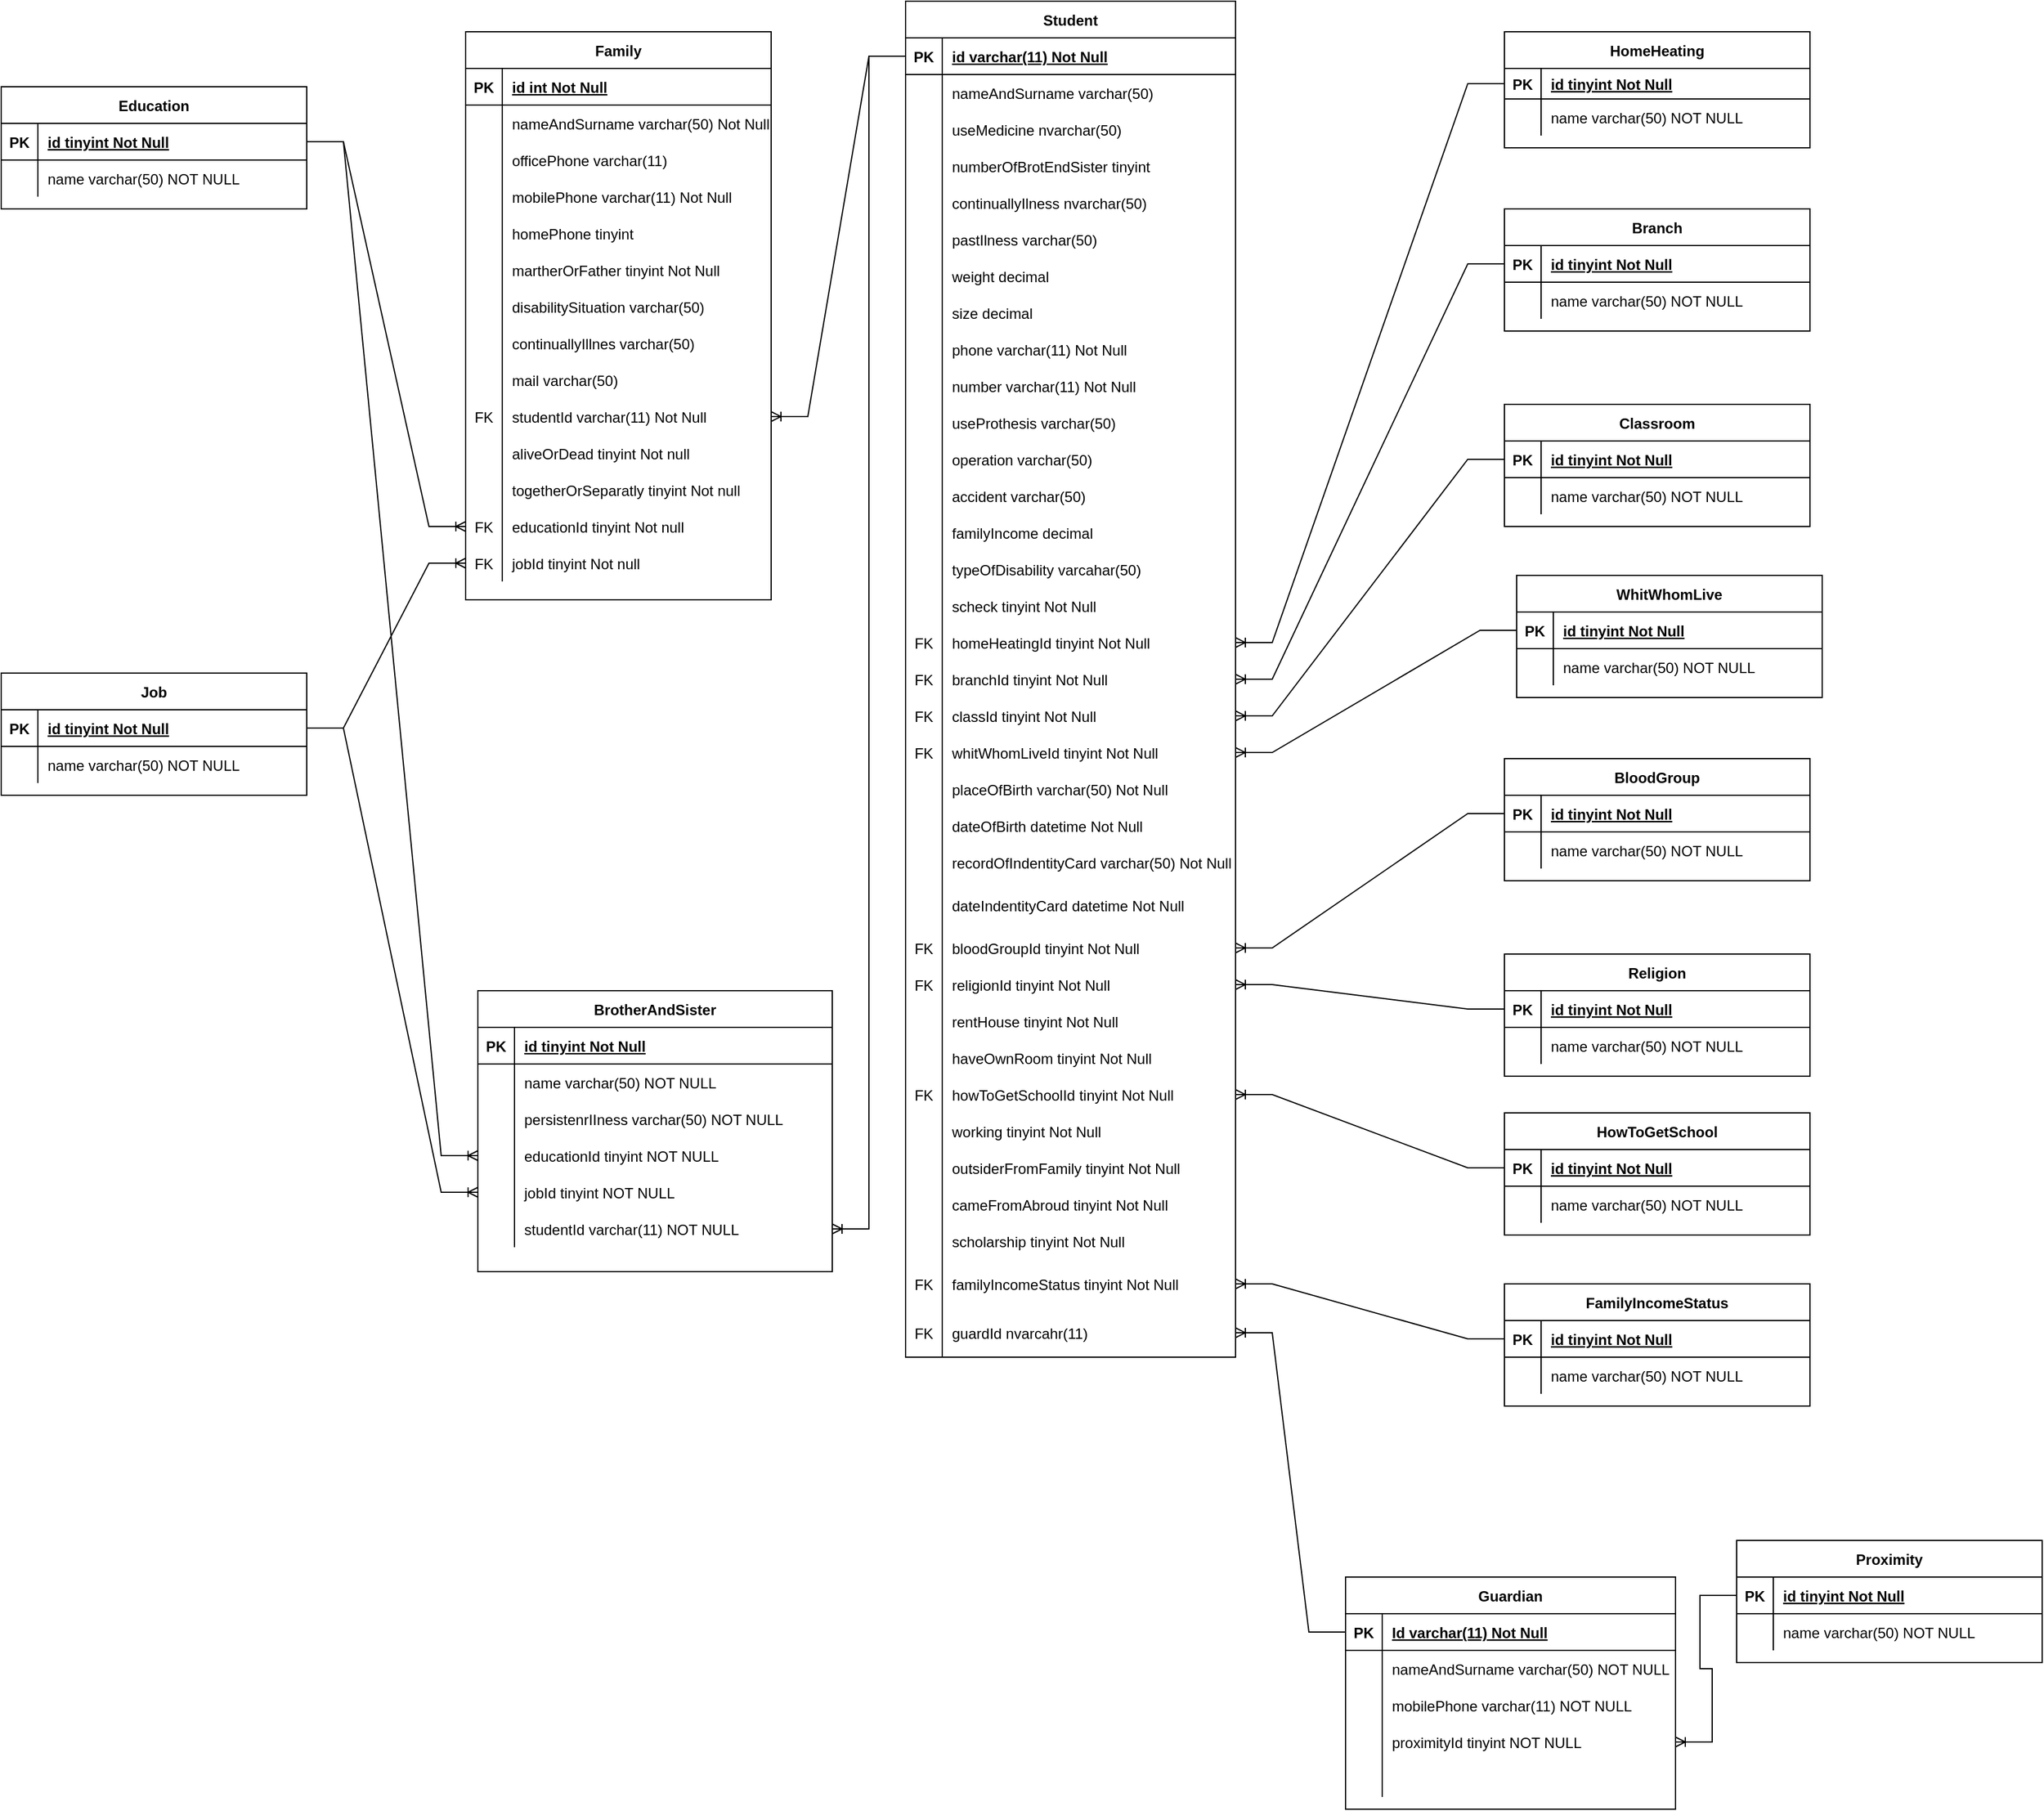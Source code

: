<mxfile version="16.2.3" type="device"><diagram id="R2lEEEUBdFMjLlhIrx00" name="Page-1"><mxGraphModel dx="3066" dy="1059" grid="1" gridSize="10" guides="1" tooltips="1" connect="1" arrows="1" fold="1" page="1" pageScale="1" pageWidth="850" pageHeight="1100" math="0" shadow="0" extFonts="Permanent Marker^https://fonts.googleapis.com/css?family=Permanent+Marker"><root><mxCell id="0"/><mxCell id="1" parent="0"/><mxCell id="C-vyLk0tnHw3VtMMgP7b-13" value="HomeHeating" style="shape=table;startSize=30;container=1;collapsible=1;childLayout=tableLayout;fixedRows=1;rowLines=0;fontStyle=1;align=center;resizeLast=1;" parent="1" vertex="1"><mxGeometry x="400" y="55" width="250" height="95" as="geometry"/></mxCell><mxCell id="C-vyLk0tnHw3VtMMgP7b-14" value="" style="shape=partialRectangle;collapsible=0;dropTarget=0;pointerEvents=0;fillColor=none;points=[[0,0.5],[1,0.5]];portConstraint=eastwest;top=0;left=0;right=0;bottom=1;" parent="C-vyLk0tnHw3VtMMgP7b-13" vertex="1"><mxGeometry y="30" width="250" height="25" as="geometry"/></mxCell><mxCell id="C-vyLk0tnHw3VtMMgP7b-15" value="PK" style="shape=partialRectangle;overflow=hidden;connectable=0;fillColor=none;top=0;left=0;bottom=0;right=0;fontStyle=1;" parent="C-vyLk0tnHw3VtMMgP7b-14" vertex="1"><mxGeometry width="30" height="25" as="geometry"><mxRectangle width="30" height="25" as="alternateBounds"/></mxGeometry></mxCell><mxCell id="C-vyLk0tnHw3VtMMgP7b-16" value="id tinyint Not Null" style="shape=partialRectangle;overflow=hidden;connectable=0;fillColor=none;top=0;left=0;bottom=0;right=0;align=left;spacingLeft=6;fontStyle=5;" parent="C-vyLk0tnHw3VtMMgP7b-14" vertex="1"><mxGeometry x="30" width="220" height="25" as="geometry"><mxRectangle width="220" height="25" as="alternateBounds"/></mxGeometry></mxCell><mxCell id="C-vyLk0tnHw3VtMMgP7b-17" value="" style="shape=partialRectangle;collapsible=0;dropTarget=0;pointerEvents=0;fillColor=none;points=[[0,0.5],[1,0.5]];portConstraint=eastwest;top=0;left=0;right=0;bottom=0;" parent="C-vyLk0tnHw3VtMMgP7b-13" vertex="1"><mxGeometry y="55" width="250" height="30" as="geometry"/></mxCell><mxCell id="C-vyLk0tnHw3VtMMgP7b-18" value="" style="shape=partialRectangle;overflow=hidden;connectable=0;fillColor=none;top=0;left=0;bottom=0;right=0;" parent="C-vyLk0tnHw3VtMMgP7b-17" vertex="1"><mxGeometry width="30" height="30" as="geometry"><mxRectangle width="30" height="30" as="alternateBounds"/></mxGeometry></mxCell><mxCell id="C-vyLk0tnHw3VtMMgP7b-19" value="name varchar(50) NOT NULL" style="shape=partialRectangle;overflow=hidden;connectable=0;fillColor=none;top=0;left=0;bottom=0;right=0;align=left;spacingLeft=6;" parent="C-vyLk0tnHw3VtMMgP7b-17" vertex="1"><mxGeometry x="30" width="220" height="30" as="geometry"><mxRectangle width="220" height="30" as="alternateBounds"/></mxGeometry></mxCell><mxCell id="b5W24iuW6KjMW6LiTUPb-8" value="Student" style="shape=table;startSize=30;container=1;collapsible=1;childLayout=tableLayout;fixedRows=1;rowLines=0;fontStyle=1;align=center;resizeLast=1;" parent="1" vertex="1"><mxGeometry x="-90" y="30" width="270" height="1110" as="geometry"/></mxCell><mxCell id="b5W24iuW6KjMW6LiTUPb-9" value="" style="shape=partialRectangle;collapsible=0;dropTarget=0;pointerEvents=0;fillColor=none;top=0;left=0;bottom=1;right=0;points=[[0,0.5],[1,0.5]];portConstraint=eastwest;" parent="b5W24iuW6KjMW6LiTUPb-8" vertex="1"><mxGeometry y="30" width="270" height="30" as="geometry"/></mxCell><mxCell id="b5W24iuW6KjMW6LiTUPb-10" value="PK" style="shape=partialRectangle;connectable=0;fillColor=none;top=0;left=0;bottom=0;right=0;fontStyle=1;overflow=hidden;" parent="b5W24iuW6KjMW6LiTUPb-9" vertex="1"><mxGeometry width="30" height="30" as="geometry"><mxRectangle width="30" height="30" as="alternateBounds"/></mxGeometry></mxCell><mxCell id="b5W24iuW6KjMW6LiTUPb-11" value="id varchar(11) Not Null" style="shape=partialRectangle;connectable=0;fillColor=none;top=0;left=0;bottom=0;right=0;align=left;spacingLeft=6;fontStyle=5;overflow=hidden;" parent="b5W24iuW6KjMW6LiTUPb-9" vertex="1"><mxGeometry x="30" width="240" height="30" as="geometry"><mxRectangle width="240" height="30" as="alternateBounds"/></mxGeometry></mxCell><mxCell id="b5W24iuW6KjMW6LiTUPb-12" value="" style="shape=partialRectangle;collapsible=0;dropTarget=0;pointerEvents=0;fillColor=none;top=0;left=0;bottom=0;right=0;points=[[0,0.5],[1,0.5]];portConstraint=eastwest;" parent="b5W24iuW6KjMW6LiTUPb-8" vertex="1"><mxGeometry y="60" width="270" height="30" as="geometry"/></mxCell><mxCell id="b5W24iuW6KjMW6LiTUPb-13" value="" style="shape=partialRectangle;connectable=0;fillColor=none;top=0;left=0;bottom=0;right=0;editable=1;overflow=hidden;" parent="b5W24iuW6KjMW6LiTUPb-12" vertex="1"><mxGeometry width="30" height="30" as="geometry"><mxRectangle width="30" height="30" as="alternateBounds"/></mxGeometry></mxCell><mxCell id="b5W24iuW6KjMW6LiTUPb-14" value="nameAndSurname varchar(50)" style="shape=partialRectangle;connectable=0;fillColor=none;top=0;left=0;bottom=0;right=0;align=left;spacingLeft=6;overflow=hidden;" parent="b5W24iuW6KjMW6LiTUPb-12" vertex="1"><mxGeometry x="30" width="240" height="30" as="geometry"><mxRectangle width="240" height="30" as="alternateBounds"/></mxGeometry></mxCell><mxCell id="b5W24iuW6KjMW6LiTUPb-15" value="" style="shape=partialRectangle;collapsible=0;dropTarget=0;pointerEvents=0;fillColor=none;top=0;left=0;bottom=0;right=0;points=[[0,0.5],[1,0.5]];portConstraint=eastwest;" parent="b5W24iuW6KjMW6LiTUPb-8" vertex="1"><mxGeometry y="90" width="270" height="30" as="geometry"/></mxCell><mxCell id="b5W24iuW6KjMW6LiTUPb-16" value="" style="shape=partialRectangle;connectable=0;fillColor=none;top=0;left=0;bottom=0;right=0;editable=1;overflow=hidden;" parent="b5W24iuW6KjMW6LiTUPb-15" vertex="1"><mxGeometry width="30" height="30" as="geometry"><mxRectangle width="30" height="30" as="alternateBounds"/></mxGeometry></mxCell><mxCell id="b5W24iuW6KjMW6LiTUPb-17" value="useMedicine nvarchar(50)" style="shape=partialRectangle;connectable=0;fillColor=none;top=0;left=0;bottom=0;right=0;align=left;spacingLeft=6;overflow=hidden;" parent="b5W24iuW6KjMW6LiTUPb-15" vertex="1"><mxGeometry x="30" width="240" height="30" as="geometry"><mxRectangle width="240" height="30" as="alternateBounds"/></mxGeometry></mxCell><mxCell id="b5W24iuW6KjMW6LiTUPb-18" value="" style="shape=partialRectangle;collapsible=0;dropTarget=0;pointerEvents=0;fillColor=none;top=0;left=0;bottom=0;right=0;points=[[0,0.5],[1,0.5]];portConstraint=eastwest;" parent="b5W24iuW6KjMW6LiTUPb-8" vertex="1"><mxGeometry y="120" width="270" height="30" as="geometry"/></mxCell><mxCell id="b5W24iuW6KjMW6LiTUPb-19" value="" style="shape=partialRectangle;connectable=0;fillColor=none;top=0;left=0;bottom=0;right=0;editable=1;overflow=hidden;" parent="b5W24iuW6KjMW6LiTUPb-18" vertex="1"><mxGeometry width="30" height="30" as="geometry"><mxRectangle width="30" height="30" as="alternateBounds"/></mxGeometry></mxCell><mxCell id="b5W24iuW6KjMW6LiTUPb-20" value="numberOfBrotEndSister tinyint" style="shape=partialRectangle;connectable=0;fillColor=none;top=0;left=0;bottom=0;right=0;align=left;spacingLeft=6;overflow=hidden;" parent="b5W24iuW6KjMW6LiTUPb-18" vertex="1"><mxGeometry x="30" width="240" height="30" as="geometry"><mxRectangle width="240" height="30" as="alternateBounds"/></mxGeometry></mxCell><mxCell id="b5W24iuW6KjMW6LiTUPb-21" value="" style="shape=partialRectangle;collapsible=0;dropTarget=0;pointerEvents=0;fillColor=none;top=0;left=0;bottom=0;right=0;points=[[0,0.5],[1,0.5]];portConstraint=eastwest;" parent="b5W24iuW6KjMW6LiTUPb-8" vertex="1"><mxGeometry y="150" width="270" height="30" as="geometry"/></mxCell><mxCell id="b5W24iuW6KjMW6LiTUPb-22" value="" style="shape=partialRectangle;connectable=0;fillColor=none;top=0;left=0;bottom=0;right=0;editable=1;overflow=hidden;" parent="b5W24iuW6KjMW6LiTUPb-21" vertex="1"><mxGeometry width="30" height="30" as="geometry"><mxRectangle width="30" height="30" as="alternateBounds"/></mxGeometry></mxCell><mxCell id="b5W24iuW6KjMW6LiTUPb-23" value="continuallyIlness nvarchar(50)" style="shape=partialRectangle;connectable=0;fillColor=none;top=0;left=0;bottom=0;right=0;align=left;spacingLeft=6;overflow=hidden;" parent="b5W24iuW6KjMW6LiTUPb-21" vertex="1"><mxGeometry x="30" width="240" height="30" as="geometry"><mxRectangle width="240" height="30" as="alternateBounds"/></mxGeometry></mxCell><mxCell id="b5W24iuW6KjMW6LiTUPb-24" value="" style="shape=partialRectangle;collapsible=0;dropTarget=0;pointerEvents=0;fillColor=none;top=0;left=0;bottom=0;right=0;points=[[0,0.5],[1,0.5]];portConstraint=eastwest;" parent="b5W24iuW6KjMW6LiTUPb-8" vertex="1"><mxGeometry y="180" width="270" height="30" as="geometry"/></mxCell><mxCell id="b5W24iuW6KjMW6LiTUPb-25" value="" style="shape=partialRectangle;connectable=0;fillColor=none;top=0;left=0;bottom=0;right=0;editable=1;overflow=hidden;" parent="b5W24iuW6KjMW6LiTUPb-24" vertex="1"><mxGeometry width="30" height="30" as="geometry"><mxRectangle width="30" height="30" as="alternateBounds"/></mxGeometry></mxCell><mxCell id="b5W24iuW6KjMW6LiTUPb-26" value="pastIlness varchar(50)" style="shape=partialRectangle;connectable=0;fillColor=none;top=0;left=0;bottom=0;right=0;align=left;spacingLeft=6;overflow=hidden;" parent="b5W24iuW6KjMW6LiTUPb-24" vertex="1"><mxGeometry x="30" width="240" height="30" as="geometry"><mxRectangle width="240" height="30" as="alternateBounds"/></mxGeometry></mxCell><mxCell id="b5W24iuW6KjMW6LiTUPb-27" value="" style="shape=partialRectangle;collapsible=0;dropTarget=0;pointerEvents=0;fillColor=none;top=0;left=0;bottom=0;right=0;points=[[0,0.5],[1,0.5]];portConstraint=eastwest;" parent="b5W24iuW6KjMW6LiTUPb-8" vertex="1"><mxGeometry y="210" width="270" height="30" as="geometry"/></mxCell><mxCell id="b5W24iuW6KjMW6LiTUPb-28" value="" style="shape=partialRectangle;connectable=0;fillColor=none;top=0;left=0;bottom=0;right=0;editable=1;overflow=hidden;" parent="b5W24iuW6KjMW6LiTUPb-27" vertex="1"><mxGeometry width="30" height="30" as="geometry"><mxRectangle width="30" height="30" as="alternateBounds"/></mxGeometry></mxCell><mxCell id="b5W24iuW6KjMW6LiTUPb-29" value="weight decimal" style="shape=partialRectangle;connectable=0;fillColor=none;top=0;left=0;bottom=0;right=0;align=left;spacingLeft=6;overflow=hidden;" parent="b5W24iuW6KjMW6LiTUPb-27" vertex="1"><mxGeometry x="30" width="240" height="30" as="geometry"><mxRectangle width="240" height="30" as="alternateBounds"/></mxGeometry></mxCell><mxCell id="b5W24iuW6KjMW6LiTUPb-30" value="" style="shape=partialRectangle;collapsible=0;dropTarget=0;pointerEvents=0;fillColor=none;top=0;left=0;bottom=0;right=0;points=[[0,0.5],[1,0.5]];portConstraint=eastwest;" parent="b5W24iuW6KjMW6LiTUPb-8" vertex="1"><mxGeometry y="240" width="270" height="30" as="geometry"/></mxCell><mxCell id="b5W24iuW6KjMW6LiTUPb-31" value="" style="shape=partialRectangle;connectable=0;fillColor=none;top=0;left=0;bottom=0;right=0;editable=1;overflow=hidden;" parent="b5W24iuW6KjMW6LiTUPb-30" vertex="1"><mxGeometry width="30" height="30" as="geometry"><mxRectangle width="30" height="30" as="alternateBounds"/></mxGeometry></mxCell><mxCell id="b5W24iuW6KjMW6LiTUPb-32" value="size decimal" style="shape=partialRectangle;connectable=0;fillColor=none;top=0;left=0;bottom=0;right=0;align=left;spacingLeft=6;overflow=hidden;" parent="b5W24iuW6KjMW6LiTUPb-30" vertex="1"><mxGeometry x="30" width="240" height="30" as="geometry"><mxRectangle width="240" height="30" as="alternateBounds"/></mxGeometry></mxCell><mxCell id="b5W24iuW6KjMW6LiTUPb-33" value="" style="shape=partialRectangle;collapsible=0;dropTarget=0;pointerEvents=0;fillColor=none;top=0;left=0;bottom=0;right=0;points=[[0,0.5],[1,0.5]];portConstraint=eastwest;" parent="b5W24iuW6KjMW6LiTUPb-8" vertex="1"><mxGeometry y="270" width="270" height="30" as="geometry"/></mxCell><mxCell id="b5W24iuW6KjMW6LiTUPb-34" value="" style="shape=partialRectangle;connectable=0;fillColor=none;top=0;left=0;bottom=0;right=0;editable=1;overflow=hidden;" parent="b5W24iuW6KjMW6LiTUPb-33" vertex="1"><mxGeometry width="30" height="30" as="geometry"><mxRectangle width="30" height="30" as="alternateBounds"/></mxGeometry></mxCell><mxCell id="b5W24iuW6KjMW6LiTUPb-35" value="phone varchar(11) Not Null" style="shape=partialRectangle;connectable=0;fillColor=none;top=0;left=0;bottom=0;right=0;align=left;spacingLeft=6;overflow=hidden;" parent="b5W24iuW6KjMW6LiTUPb-33" vertex="1"><mxGeometry x="30" width="240" height="30" as="geometry"><mxRectangle width="240" height="30" as="alternateBounds"/></mxGeometry></mxCell><mxCell id="b5W24iuW6KjMW6LiTUPb-36" value="" style="shape=partialRectangle;collapsible=0;dropTarget=0;pointerEvents=0;fillColor=none;top=0;left=0;bottom=0;right=0;points=[[0,0.5],[1,0.5]];portConstraint=eastwest;" parent="b5W24iuW6KjMW6LiTUPb-8" vertex="1"><mxGeometry y="300" width="270" height="30" as="geometry"/></mxCell><mxCell id="b5W24iuW6KjMW6LiTUPb-37" value="" style="shape=partialRectangle;connectable=0;fillColor=none;top=0;left=0;bottom=0;right=0;editable=1;overflow=hidden;" parent="b5W24iuW6KjMW6LiTUPb-36" vertex="1"><mxGeometry width="30" height="30" as="geometry"><mxRectangle width="30" height="30" as="alternateBounds"/></mxGeometry></mxCell><mxCell id="b5W24iuW6KjMW6LiTUPb-38" value="number varchar(11) Not Null" style="shape=partialRectangle;connectable=0;fillColor=none;top=0;left=0;bottom=0;right=0;align=left;spacingLeft=6;overflow=hidden;" parent="b5W24iuW6KjMW6LiTUPb-36" vertex="1"><mxGeometry x="30" width="240" height="30" as="geometry"><mxRectangle width="240" height="30" as="alternateBounds"/></mxGeometry></mxCell><mxCell id="b5W24iuW6KjMW6LiTUPb-39" value="" style="shape=partialRectangle;collapsible=0;dropTarget=0;pointerEvents=0;fillColor=none;top=0;left=0;bottom=0;right=0;points=[[0,0.5],[1,0.5]];portConstraint=eastwest;" parent="b5W24iuW6KjMW6LiTUPb-8" vertex="1"><mxGeometry y="330" width="270" height="30" as="geometry"/></mxCell><mxCell id="b5W24iuW6KjMW6LiTUPb-40" value="" style="shape=partialRectangle;connectable=0;fillColor=none;top=0;left=0;bottom=0;right=0;editable=1;overflow=hidden;" parent="b5W24iuW6KjMW6LiTUPb-39" vertex="1"><mxGeometry width="30" height="30" as="geometry"><mxRectangle width="30" height="30" as="alternateBounds"/></mxGeometry></mxCell><mxCell id="b5W24iuW6KjMW6LiTUPb-41" value="useProthesis varchar(50)" style="shape=partialRectangle;connectable=0;fillColor=none;top=0;left=0;bottom=0;right=0;align=left;spacingLeft=6;overflow=hidden;" parent="b5W24iuW6KjMW6LiTUPb-39" vertex="1"><mxGeometry x="30" width="240" height="30" as="geometry"><mxRectangle width="240" height="30" as="alternateBounds"/></mxGeometry></mxCell><mxCell id="b5W24iuW6KjMW6LiTUPb-42" value="" style="shape=partialRectangle;collapsible=0;dropTarget=0;pointerEvents=0;fillColor=none;top=0;left=0;bottom=0;right=0;points=[[0,0.5],[1,0.5]];portConstraint=eastwest;" parent="b5W24iuW6KjMW6LiTUPb-8" vertex="1"><mxGeometry y="360" width="270" height="30" as="geometry"/></mxCell><mxCell id="b5W24iuW6KjMW6LiTUPb-43" value="" style="shape=partialRectangle;connectable=0;fillColor=none;top=0;left=0;bottom=0;right=0;editable=1;overflow=hidden;" parent="b5W24iuW6KjMW6LiTUPb-42" vertex="1"><mxGeometry width="30" height="30" as="geometry"><mxRectangle width="30" height="30" as="alternateBounds"/></mxGeometry></mxCell><mxCell id="b5W24iuW6KjMW6LiTUPb-44" value="operation varchar(50)" style="shape=partialRectangle;connectable=0;fillColor=none;top=0;left=0;bottom=0;right=0;align=left;spacingLeft=6;overflow=hidden;" parent="b5W24iuW6KjMW6LiTUPb-42" vertex="1"><mxGeometry x="30" width="240" height="30" as="geometry"><mxRectangle width="240" height="30" as="alternateBounds"/></mxGeometry></mxCell><mxCell id="b5W24iuW6KjMW6LiTUPb-45" value="" style="shape=partialRectangle;collapsible=0;dropTarget=0;pointerEvents=0;fillColor=none;top=0;left=0;bottom=0;right=0;points=[[0,0.5],[1,0.5]];portConstraint=eastwest;" parent="b5W24iuW6KjMW6LiTUPb-8" vertex="1"><mxGeometry y="390" width="270" height="30" as="geometry"/></mxCell><mxCell id="b5W24iuW6KjMW6LiTUPb-46" value="" style="shape=partialRectangle;connectable=0;fillColor=none;top=0;left=0;bottom=0;right=0;editable=1;overflow=hidden;" parent="b5W24iuW6KjMW6LiTUPb-45" vertex="1"><mxGeometry width="30" height="30" as="geometry"><mxRectangle width="30" height="30" as="alternateBounds"/></mxGeometry></mxCell><mxCell id="b5W24iuW6KjMW6LiTUPb-47" value="accident varchar(50)" style="shape=partialRectangle;connectable=0;fillColor=none;top=0;left=0;bottom=0;right=0;align=left;spacingLeft=6;overflow=hidden;" parent="b5W24iuW6KjMW6LiTUPb-45" vertex="1"><mxGeometry x="30" width="240" height="30" as="geometry"><mxRectangle width="240" height="30" as="alternateBounds"/></mxGeometry></mxCell><mxCell id="b5W24iuW6KjMW6LiTUPb-48" value="" style="shape=partialRectangle;collapsible=0;dropTarget=0;pointerEvents=0;fillColor=none;top=0;left=0;bottom=0;right=0;points=[[0,0.5],[1,0.5]];portConstraint=eastwest;" parent="b5W24iuW6KjMW6LiTUPb-8" vertex="1"><mxGeometry y="420" width="270" height="30" as="geometry"/></mxCell><mxCell id="b5W24iuW6KjMW6LiTUPb-49" value="" style="shape=partialRectangle;connectable=0;fillColor=none;top=0;left=0;bottom=0;right=0;editable=1;overflow=hidden;" parent="b5W24iuW6KjMW6LiTUPb-48" vertex="1"><mxGeometry width="30" height="30" as="geometry"><mxRectangle width="30" height="30" as="alternateBounds"/></mxGeometry></mxCell><mxCell id="b5W24iuW6KjMW6LiTUPb-50" value="familyIncome decimal" style="shape=partialRectangle;connectable=0;fillColor=none;top=0;left=0;bottom=0;right=0;align=left;spacingLeft=6;overflow=hidden;" parent="b5W24iuW6KjMW6LiTUPb-48" vertex="1"><mxGeometry x="30" width="240" height="30" as="geometry"><mxRectangle width="240" height="30" as="alternateBounds"/></mxGeometry></mxCell><mxCell id="b5W24iuW6KjMW6LiTUPb-93" value="" style="shape=partialRectangle;collapsible=0;dropTarget=0;pointerEvents=0;fillColor=none;top=0;left=0;bottom=0;right=0;points=[[0,0.5],[1,0.5]];portConstraint=eastwest;" parent="b5W24iuW6KjMW6LiTUPb-8" vertex="1"><mxGeometry y="450" width="270" height="30" as="geometry"/></mxCell><mxCell id="b5W24iuW6KjMW6LiTUPb-94" value="" style="shape=partialRectangle;connectable=0;fillColor=none;top=0;left=0;bottom=0;right=0;editable=1;overflow=hidden;" parent="b5W24iuW6KjMW6LiTUPb-93" vertex="1"><mxGeometry width="30" height="30" as="geometry"><mxRectangle width="30" height="30" as="alternateBounds"/></mxGeometry></mxCell><mxCell id="b5W24iuW6KjMW6LiTUPb-95" value="typeOfDisability varcahar(50)" style="shape=partialRectangle;connectable=0;fillColor=none;top=0;left=0;bottom=0;right=0;align=left;spacingLeft=6;overflow=hidden;" parent="b5W24iuW6KjMW6LiTUPb-93" vertex="1"><mxGeometry x="30" width="240" height="30" as="geometry"><mxRectangle width="240" height="30" as="alternateBounds"/></mxGeometry></mxCell><mxCell id="b5W24iuW6KjMW6LiTUPb-96" value="" style="shape=partialRectangle;collapsible=0;dropTarget=0;pointerEvents=0;fillColor=none;top=0;left=0;bottom=0;right=0;points=[[0,0.5],[1,0.5]];portConstraint=eastwest;" parent="b5W24iuW6KjMW6LiTUPb-8" vertex="1"><mxGeometry y="480" width="270" height="30" as="geometry"/></mxCell><mxCell id="b5W24iuW6KjMW6LiTUPb-97" value="" style="shape=partialRectangle;connectable=0;fillColor=none;top=0;left=0;bottom=0;right=0;editable=1;overflow=hidden;" parent="b5W24iuW6KjMW6LiTUPb-96" vertex="1"><mxGeometry width="30" height="30" as="geometry"><mxRectangle width="30" height="30" as="alternateBounds"/></mxGeometry></mxCell><mxCell id="b5W24iuW6KjMW6LiTUPb-98" value="scheck tinyint Not Null" style="shape=partialRectangle;connectable=0;fillColor=none;top=0;left=0;bottom=0;right=0;align=left;spacingLeft=6;overflow=hidden;" parent="b5W24iuW6KjMW6LiTUPb-96" vertex="1"><mxGeometry x="30" width="240" height="30" as="geometry"><mxRectangle width="240" height="30" as="alternateBounds"/></mxGeometry></mxCell><mxCell id="b5W24iuW6KjMW6LiTUPb-100" value="" style="shape=partialRectangle;collapsible=0;dropTarget=0;pointerEvents=0;fillColor=none;top=0;left=0;bottom=0;right=0;points=[[0,0.5],[1,0.5]];portConstraint=eastwest;" parent="b5W24iuW6KjMW6LiTUPb-8" vertex="1"><mxGeometry y="510" width="270" height="30" as="geometry"/></mxCell><mxCell id="b5W24iuW6KjMW6LiTUPb-101" value="FK" style="shape=partialRectangle;connectable=0;fillColor=none;top=0;left=0;bottom=0;right=0;editable=1;overflow=hidden;" parent="b5W24iuW6KjMW6LiTUPb-100" vertex="1"><mxGeometry width="30" height="30" as="geometry"><mxRectangle width="30" height="30" as="alternateBounds"/></mxGeometry></mxCell><mxCell id="b5W24iuW6KjMW6LiTUPb-102" value="homeHeatingId tinyint Not Null" style="shape=partialRectangle;connectable=0;fillColor=none;top=0;left=0;bottom=0;right=0;align=left;spacingLeft=6;overflow=hidden;" parent="b5W24iuW6KjMW6LiTUPb-100" vertex="1"><mxGeometry x="30" width="240" height="30" as="geometry"><mxRectangle width="240" height="30" as="alternateBounds"/></mxGeometry></mxCell><mxCell id="b5W24iuW6KjMW6LiTUPb-111" value="" style="shape=partialRectangle;collapsible=0;dropTarget=0;pointerEvents=0;fillColor=none;top=0;left=0;bottom=0;right=0;points=[[0,0.5],[1,0.5]];portConstraint=eastwest;" parent="b5W24iuW6KjMW6LiTUPb-8" vertex="1"><mxGeometry y="540" width="270" height="30" as="geometry"/></mxCell><mxCell id="b5W24iuW6KjMW6LiTUPb-112" value="FK" style="shape=partialRectangle;connectable=0;fillColor=none;top=0;left=0;bottom=0;right=0;editable=1;overflow=hidden;" parent="b5W24iuW6KjMW6LiTUPb-111" vertex="1"><mxGeometry width="30" height="30" as="geometry"><mxRectangle width="30" height="30" as="alternateBounds"/></mxGeometry></mxCell><mxCell id="b5W24iuW6KjMW6LiTUPb-113" value="branchId tinyint Not Null" style="shape=partialRectangle;connectable=0;fillColor=none;top=0;left=0;bottom=0;right=0;align=left;spacingLeft=6;overflow=hidden;" parent="b5W24iuW6KjMW6LiTUPb-111" vertex="1"><mxGeometry x="30" width="240" height="30" as="geometry"><mxRectangle width="240" height="30" as="alternateBounds"/></mxGeometry></mxCell><mxCell id="b5W24iuW6KjMW6LiTUPb-175" value="" style="shape=partialRectangle;collapsible=0;dropTarget=0;pointerEvents=0;fillColor=none;top=0;left=0;bottom=0;right=0;points=[[0,0.5],[1,0.5]];portConstraint=eastwest;" parent="b5W24iuW6KjMW6LiTUPb-8" vertex="1"><mxGeometry y="570" width="270" height="30" as="geometry"/></mxCell><mxCell id="b5W24iuW6KjMW6LiTUPb-176" value="FK" style="shape=partialRectangle;connectable=0;fillColor=none;top=0;left=0;bottom=0;right=0;editable=1;overflow=hidden;" parent="b5W24iuW6KjMW6LiTUPb-175" vertex="1"><mxGeometry width="30" height="30" as="geometry"><mxRectangle width="30" height="30" as="alternateBounds"/></mxGeometry></mxCell><mxCell id="b5W24iuW6KjMW6LiTUPb-177" value="classId tinyint Not Null" style="shape=partialRectangle;connectable=0;fillColor=none;top=0;left=0;bottom=0;right=0;align=left;spacingLeft=6;overflow=hidden;" parent="b5W24iuW6KjMW6LiTUPb-175" vertex="1"><mxGeometry x="30" width="240" height="30" as="geometry"><mxRectangle width="240" height="30" as="alternateBounds"/></mxGeometry></mxCell><mxCell id="b5W24iuW6KjMW6LiTUPb-186" value="" style="shape=partialRectangle;collapsible=0;dropTarget=0;pointerEvents=0;fillColor=none;top=0;left=0;bottom=0;right=0;points=[[0,0.5],[1,0.5]];portConstraint=eastwest;" parent="b5W24iuW6KjMW6LiTUPb-8" vertex="1"><mxGeometry y="600" width="270" height="30" as="geometry"/></mxCell><mxCell id="b5W24iuW6KjMW6LiTUPb-187" value="FK" style="shape=partialRectangle;connectable=0;fillColor=none;top=0;left=0;bottom=0;right=0;editable=1;overflow=hidden;" parent="b5W24iuW6KjMW6LiTUPb-186" vertex="1"><mxGeometry width="30" height="30" as="geometry"><mxRectangle width="30" height="30" as="alternateBounds"/></mxGeometry></mxCell><mxCell id="b5W24iuW6KjMW6LiTUPb-188" value="whitWhomLiveId tinyint Not Null" style="shape=partialRectangle;connectable=0;fillColor=none;top=0;left=0;bottom=0;right=0;align=left;spacingLeft=6;overflow=hidden;" parent="b5W24iuW6KjMW6LiTUPb-186" vertex="1"><mxGeometry x="30" width="240" height="30" as="geometry"><mxRectangle width="240" height="30" as="alternateBounds"/></mxGeometry></mxCell><mxCell id="zsxV6plA1s4ZmgKKzICu-1" value="" style="shape=partialRectangle;collapsible=0;dropTarget=0;pointerEvents=0;fillColor=none;top=0;left=0;bottom=0;right=0;points=[[0,0.5],[1,0.5]];portConstraint=eastwest;" parent="b5W24iuW6KjMW6LiTUPb-8" vertex="1"><mxGeometry y="630" width="270" height="30" as="geometry"/></mxCell><mxCell id="zsxV6plA1s4ZmgKKzICu-2" value="" style="shape=partialRectangle;connectable=0;fillColor=none;top=0;left=0;bottom=0;right=0;editable=1;overflow=hidden;" parent="zsxV6plA1s4ZmgKKzICu-1" vertex="1"><mxGeometry width="30" height="30" as="geometry"><mxRectangle width="30" height="30" as="alternateBounds"/></mxGeometry></mxCell><mxCell id="zsxV6plA1s4ZmgKKzICu-3" value="placeOfBirth varchar(50) Not Null" style="shape=partialRectangle;connectable=0;fillColor=none;top=0;left=0;bottom=0;right=0;align=left;spacingLeft=6;overflow=hidden;" parent="zsxV6plA1s4ZmgKKzICu-1" vertex="1"><mxGeometry x="30" width="240" height="30" as="geometry"><mxRectangle width="240" height="30" as="alternateBounds"/></mxGeometry></mxCell><mxCell id="zsxV6plA1s4ZmgKKzICu-4" value="" style="shape=partialRectangle;collapsible=0;dropTarget=0;pointerEvents=0;fillColor=none;top=0;left=0;bottom=0;right=0;points=[[0,0.5],[1,0.5]];portConstraint=eastwest;" parent="b5W24iuW6KjMW6LiTUPb-8" vertex="1"><mxGeometry y="660" width="270" height="30" as="geometry"/></mxCell><mxCell id="zsxV6plA1s4ZmgKKzICu-5" value="" style="shape=partialRectangle;connectable=0;fillColor=none;top=0;left=0;bottom=0;right=0;editable=1;overflow=hidden;" parent="zsxV6plA1s4ZmgKKzICu-4" vertex="1"><mxGeometry width="30" height="30" as="geometry"><mxRectangle width="30" height="30" as="alternateBounds"/></mxGeometry></mxCell><mxCell id="zsxV6plA1s4ZmgKKzICu-6" value="dateOfBirth datetime Not Null" style="shape=partialRectangle;connectable=0;fillColor=none;top=0;left=0;bottom=0;right=0;align=left;spacingLeft=6;overflow=hidden;" parent="zsxV6plA1s4ZmgKKzICu-4" vertex="1"><mxGeometry x="30" width="240" height="30" as="geometry"><mxRectangle width="240" height="30" as="alternateBounds"/></mxGeometry></mxCell><mxCell id="zsxV6plA1s4ZmgKKzICu-7" value="" style="shape=partialRectangle;collapsible=0;dropTarget=0;pointerEvents=0;fillColor=none;top=0;left=0;bottom=0;right=0;points=[[0,0.5],[1,0.5]];portConstraint=eastwest;" parent="b5W24iuW6KjMW6LiTUPb-8" vertex="1"><mxGeometry y="690" width="270" height="30" as="geometry"/></mxCell><mxCell id="zsxV6plA1s4ZmgKKzICu-8" value="" style="shape=partialRectangle;connectable=0;fillColor=none;top=0;left=0;bottom=0;right=0;editable=1;overflow=hidden;" parent="zsxV6plA1s4ZmgKKzICu-7" vertex="1"><mxGeometry width="30" height="30" as="geometry"><mxRectangle width="30" height="30" as="alternateBounds"/></mxGeometry></mxCell><mxCell id="zsxV6plA1s4ZmgKKzICu-9" value="recordOfIndentityCard varchar(50) Not Null" style="shape=partialRectangle;connectable=0;fillColor=none;top=0;left=0;bottom=0;right=0;align=left;spacingLeft=6;overflow=hidden;" parent="zsxV6plA1s4ZmgKKzICu-7" vertex="1"><mxGeometry x="30" width="240" height="30" as="geometry"><mxRectangle width="240" height="30" as="alternateBounds"/></mxGeometry></mxCell><mxCell id="zsxV6plA1s4ZmgKKzICu-10" value="" style="shape=partialRectangle;collapsible=0;dropTarget=0;pointerEvents=0;fillColor=none;top=0;left=0;bottom=0;right=0;points=[[0,0.5],[1,0.5]];portConstraint=eastwest;" parent="b5W24iuW6KjMW6LiTUPb-8" vertex="1"><mxGeometry y="720" width="270" height="40" as="geometry"/></mxCell><mxCell id="zsxV6plA1s4ZmgKKzICu-11" value="" style="shape=partialRectangle;connectable=0;fillColor=none;top=0;left=0;bottom=0;right=0;editable=1;overflow=hidden;" parent="zsxV6plA1s4ZmgKKzICu-10" vertex="1"><mxGeometry width="30" height="40" as="geometry"><mxRectangle width="30" height="40" as="alternateBounds"/></mxGeometry></mxCell><mxCell id="zsxV6plA1s4ZmgKKzICu-12" value="dateIndentityCard datetime Not Null" style="shape=partialRectangle;connectable=0;fillColor=none;top=0;left=0;bottom=0;right=0;align=left;spacingLeft=6;overflow=hidden;" parent="zsxV6plA1s4ZmgKKzICu-10" vertex="1"><mxGeometry x="30" width="240" height="40" as="geometry"><mxRectangle width="240" height="40" as="alternateBounds"/></mxGeometry></mxCell><mxCell id="zsxV6plA1s4ZmgKKzICu-19" value="" style="shape=partialRectangle;collapsible=0;dropTarget=0;pointerEvents=0;fillColor=none;top=0;left=0;bottom=0;right=0;points=[[0,0.5],[1,0.5]];portConstraint=eastwest;" parent="b5W24iuW6KjMW6LiTUPb-8" vertex="1"><mxGeometry y="760" width="270" height="30" as="geometry"/></mxCell><mxCell id="zsxV6plA1s4ZmgKKzICu-20" value="FK" style="shape=partialRectangle;connectable=0;fillColor=none;top=0;left=0;bottom=0;right=0;editable=1;overflow=hidden;" parent="zsxV6plA1s4ZmgKKzICu-19" vertex="1"><mxGeometry width="30" height="30" as="geometry"><mxRectangle width="30" height="30" as="alternateBounds"/></mxGeometry></mxCell><mxCell id="zsxV6plA1s4ZmgKKzICu-21" value="bloodGroupId tinyint Not Null" style="shape=partialRectangle;connectable=0;fillColor=none;top=0;left=0;bottom=0;right=0;align=left;spacingLeft=6;overflow=hidden;" parent="zsxV6plA1s4ZmgKKzICu-19" vertex="1"><mxGeometry x="30" width="240" height="30" as="geometry"><mxRectangle width="240" height="30" as="alternateBounds"/></mxGeometry></mxCell><mxCell id="zsxV6plA1s4ZmgKKzICu-30" value="" style="shape=partialRectangle;collapsible=0;dropTarget=0;pointerEvents=0;fillColor=none;top=0;left=0;bottom=0;right=0;points=[[0,0.5],[1,0.5]];portConstraint=eastwest;" parent="b5W24iuW6KjMW6LiTUPb-8" vertex="1"><mxGeometry y="790" width="270" height="30" as="geometry"/></mxCell><mxCell id="zsxV6plA1s4ZmgKKzICu-31" value="FK" style="shape=partialRectangle;connectable=0;fillColor=none;top=0;left=0;bottom=0;right=0;editable=1;overflow=hidden;" parent="zsxV6plA1s4ZmgKKzICu-30" vertex="1"><mxGeometry width="30" height="30" as="geometry"><mxRectangle width="30" height="30" as="alternateBounds"/></mxGeometry></mxCell><mxCell id="zsxV6plA1s4ZmgKKzICu-32" value="religionId tinyint Not Null" style="shape=partialRectangle;connectable=0;fillColor=none;top=0;left=0;bottom=0;right=0;align=left;spacingLeft=6;overflow=hidden;" parent="zsxV6plA1s4ZmgKKzICu-30" vertex="1"><mxGeometry x="30" width="240" height="30" as="geometry"><mxRectangle width="240" height="30" as="alternateBounds"/></mxGeometry></mxCell><mxCell id="zsxV6plA1s4ZmgKKzICu-42" value="" style="shape=partialRectangle;collapsible=0;dropTarget=0;pointerEvents=0;fillColor=none;top=0;left=0;bottom=0;right=0;points=[[0,0.5],[1,0.5]];portConstraint=eastwest;" parent="b5W24iuW6KjMW6LiTUPb-8" vertex="1"><mxGeometry y="820" width="270" height="30" as="geometry"/></mxCell><mxCell id="zsxV6plA1s4ZmgKKzICu-43" value="" style="shape=partialRectangle;connectable=0;fillColor=none;top=0;left=0;bottom=0;right=0;editable=1;overflow=hidden;" parent="zsxV6plA1s4ZmgKKzICu-42" vertex="1"><mxGeometry width="30" height="30" as="geometry"><mxRectangle width="30" height="30" as="alternateBounds"/></mxGeometry></mxCell><mxCell id="zsxV6plA1s4ZmgKKzICu-44" value="rentHouse tinyint Not Null" style="shape=partialRectangle;connectable=0;fillColor=none;top=0;left=0;bottom=0;right=0;align=left;spacingLeft=6;overflow=hidden;" parent="zsxV6plA1s4ZmgKKzICu-42" vertex="1"><mxGeometry x="30" width="240" height="30" as="geometry"><mxRectangle width="240" height="30" as="alternateBounds"/></mxGeometry></mxCell><mxCell id="zsxV6plA1s4ZmgKKzICu-45" value="" style="shape=partialRectangle;collapsible=0;dropTarget=0;pointerEvents=0;fillColor=none;top=0;left=0;bottom=0;right=0;points=[[0,0.5],[1,0.5]];portConstraint=eastwest;" parent="b5W24iuW6KjMW6LiTUPb-8" vertex="1"><mxGeometry y="850" width="270" height="30" as="geometry"/></mxCell><mxCell id="zsxV6plA1s4ZmgKKzICu-46" value="" style="shape=partialRectangle;connectable=0;fillColor=none;top=0;left=0;bottom=0;right=0;editable=1;overflow=hidden;" parent="zsxV6plA1s4ZmgKKzICu-45" vertex="1"><mxGeometry width="30" height="30" as="geometry"><mxRectangle width="30" height="30" as="alternateBounds"/></mxGeometry></mxCell><mxCell id="zsxV6plA1s4ZmgKKzICu-47" value="haveOwnRoom tinyint Not Null" style="shape=partialRectangle;connectable=0;fillColor=none;top=0;left=0;bottom=0;right=0;align=left;spacingLeft=6;overflow=hidden;" parent="zsxV6plA1s4ZmgKKzICu-45" vertex="1"><mxGeometry x="30" width="240" height="30" as="geometry"><mxRectangle width="240" height="30" as="alternateBounds"/></mxGeometry></mxCell><mxCell id="zsxV6plA1s4ZmgKKzICu-55" value="" style="shape=partialRectangle;collapsible=0;dropTarget=0;pointerEvents=0;fillColor=none;top=0;left=0;bottom=0;right=0;points=[[0,0.5],[1,0.5]];portConstraint=eastwest;" parent="b5W24iuW6KjMW6LiTUPb-8" vertex="1"><mxGeometry y="880" width="270" height="30" as="geometry"/></mxCell><mxCell id="zsxV6plA1s4ZmgKKzICu-56" value="FK" style="shape=partialRectangle;connectable=0;fillColor=none;top=0;left=0;bottom=0;right=0;editable=1;overflow=hidden;" parent="zsxV6plA1s4ZmgKKzICu-55" vertex="1"><mxGeometry width="30" height="30" as="geometry"><mxRectangle width="30" height="30" as="alternateBounds"/></mxGeometry></mxCell><mxCell id="zsxV6plA1s4ZmgKKzICu-57" value="howToGetSchoolId tinyint Not Null" style="shape=partialRectangle;connectable=0;fillColor=none;top=0;left=0;bottom=0;right=0;align=left;spacingLeft=6;overflow=hidden;" parent="zsxV6plA1s4ZmgKKzICu-55" vertex="1"><mxGeometry x="30" width="240" height="30" as="geometry"><mxRectangle width="240" height="30" as="alternateBounds"/></mxGeometry></mxCell><mxCell id="zsxV6plA1s4ZmgKKzICu-59" value="" style="shape=partialRectangle;collapsible=0;dropTarget=0;pointerEvents=0;fillColor=none;top=0;left=0;bottom=0;right=0;points=[[0,0.5],[1,0.5]];portConstraint=eastwest;" parent="b5W24iuW6KjMW6LiTUPb-8" vertex="1"><mxGeometry y="910" width="270" height="30" as="geometry"/></mxCell><mxCell id="zsxV6plA1s4ZmgKKzICu-60" value="" style="shape=partialRectangle;connectable=0;fillColor=none;top=0;left=0;bottom=0;right=0;editable=1;overflow=hidden;" parent="zsxV6plA1s4ZmgKKzICu-59" vertex="1"><mxGeometry width="30" height="30" as="geometry"><mxRectangle width="30" height="30" as="alternateBounds"/></mxGeometry></mxCell><mxCell id="zsxV6plA1s4ZmgKKzICu-61" value="working tinyint Not Null" style="shape=partialRectangle;connectable=0;fillColor=none;top=0;left=0;bottom=0;right=0;align=left;spacingLeft=6;overflow=hidden;" parent="zsxV6plA1s4ZmgKKzICu-59" vertex="1"><mxGeometry x="30" width="240" height="30" as="geometry"><mxRectangle width="240" height="30" as="alternateBounds"/></mxGeometry></mxCell><mxCell id="zsxV6plA1s4ZmgKKzICu-62" value="" style="shape=partialRectangle;collapsible=0;dropTarget=0;pointerEvents=0;fillColor=none;top=0;left=0;bottom=0;right=0;points=[[0,0.5],[1,0.5]];portConstraint=eastwest;" parent="b5W24iuW6KjMW6LiTUPb-8" vertex="1"><mxGeometry y="940" width="270" height="30" as="geometry"/></mxCell><mxCell id="zsxV6plA1s4ZmgKKzICu-63" value="" style="shape=partialRectangle;connectable=0;fillColor=none;top=0;left=0;bottom=0;right=0;editable=1;overflow=hidden;" parent="zsxV6plA1s4ZmgKKzICu-62" vertex="1"><mxGeometry width="30" height="30" as="geometry"><mxRectangle width="30" height="30" as="alternateBounds"/></mxGeometry></mxCell><mxCell id="zsxV6plA1s4ZmgKKzICu-64" value="outsiderFromFamily tinyint Not Null" style="shape=partialRectangle;connectable=0;fillColor=none;top=0;left=0;bottom=0;right=0;align=left;spacingLeft=6;overflow=hidden;" parent="zsxV6plA1s4ZmgKKzICu-62" vertex="1"><mxGeometry x="30" width="240" height="30" as="geometry"><mxRectangle width="240" height="30" as="alternateBounds"/></mxGeometry></mxCell><mxCell id="zsxV6plA1s4ZmgKKzICu-65" value="" style="shape=partialRectangle;collapsible=0;dropTarget=0;pointerEvents=0;fillColor=none;top=0;left=0;bottom=0;right=0;points=[[0,0.5],[1,0.5]];portConstraint=eastwest;" parent="b5W24iuW6KjMW6LiTUPb-8" vertex="1"><mxGeometry y="970" width="270" height="30" as="geometry"/></mxCell><mxCell id="zsxV6plA1s4ZmgKKzICu-66" value="" style="shape=partialRectangle;connectable=0;fillColor=none;top=0;left=0;bottom=0;right=0;editable=1;overflow=hidden;" parent="zsxV6plA1s4ZmgKKzICu-65" vertex="1"><mxGeometry width="30" height="30" as="geometry"><mxRectangle width="30" height="30" as="alternateBounds"/></mxGeometry></mxCell><mxCell id="zsxV6plA1s4ZmgKKzICu-67" value="cameFromAbroud tinyint Not Null" style="shape=partialRectangle;connectable=0;fillColor=none;top=0;left=0;bottom=0;right=0;align=left;spacingLeft=6;overflow=hidden;" parent="zsxV6plA1s4ZmgKKzICu-65" vertex="1"><mxGeometry x="30" width="240" height="30" as="geometry"><mxRectangle width="240" height="30" as="alternateBounds"/></mxGeometry></mxCell><mxCell id="zsxV6plA1s4ZmgKKzICu-68" value="" style="shape=partialRectangle;collapsible=0;dropTarget=0;pointerEvents=0;fillColor=none;top=0;left=0;bottom=0;right=0;points=[[0,0.5],[1,0.5]];portConstraint=eastwest;" parent="b5W24iuW6KjMW6LiTUPb-8" vertex="1"><mxGeometry y="1000" width="270" height="30" as="geometry"/></mxCell><mxCell id="zsxV6plA1s4ZmgKKzICu-69" value="" style="shape=partialRectangle;connectable=0;fillColor=none;top=0;left=0;bottom=0;right=0;editable=1;overflow=hidden;" parent="zsxV6plA1s4ZmgKKzICu-68" vertex="1"><mxGeometry width="30" height="30" as="geometry"><mxRectangle width="30" height="30" as="alternateBounds"/></mxGeometry></mxCell><mxCell id="zsxV6plA1s4ZmgKKzICu-70" value="scholarship tinyint Not Null" style="shape=partialRectangle;connectable=0;fillColor=none;top=0;left=0;bottom=0;right=0;align=left;spacingLeft=6;overflow=hidden;" parent="zsxV6plA1s4ZmgKKzICu-68" vertex="1"><mxGeometry x="30" width="240" height="30" as="geometry"><mxRectangle width="240" height="30" as="alternateBounds"/></mxGeometry></mxCell><mxCell id="zsxV6plA1s4ZmgKKzICu-81" value="" style="shape=partialRectangle;collapsible=0;dropTarget=0;pointerEvents=0;fillColor=none;top=0;left=0;bottom=0;right=0;points=[[0,0.5],[1,0.5]];portConstraint=eastwest;" parent="b5W24iuW6KjMW6LiTUPb-8" vertex="1"><mxGeometry y="1030" width="270" height="40" as="geometry"/></mxCell><mxCell id="zsxV6plA1s4ZmgKKzICu-82" value="FK" style="shape=partialRectangle;connectable=0;fillColor=none;top=0;left=0;bottom=0;right=0;editable=1;overflow=hidden;" parent="zsxV6plA1s4ZmgKKzICu-81" vertex="1"><mxGeometry width="30" height="40" as="geometry"><mxRectangle width="30" height="40" as="alternateBounds"/></mxGeometry></mxCell><mxCell id="zsxV6plA1s4ZmgKKzICu-83" value="familyIncomeStatus tinyint Not Null" style="shape=partialRectangle;connectable=0;fillColor=none;top=0;left=0;bottom=0;right=0;align=left;spacingLeft=6;overflow=hidden;" parent="zsxV6plA1s4ZmgKKzICu-81" vertex="1"><mxGeometry x="30" width="240" height="40" as="geometry"><mxRectangle width="240" height="40" as="alternateBounds"/></mxGeometry></mxCell><mxCell id="VzuS1dlFcMm95nnu9s6n-2" value="" style="shape=partialRectangle;collapsible=0;dropTarget=0;pointerEvents=0;fillColor=none;top=0;left=0;bottom=0;right=0;points=[[0,0.5],[1,0.5]];portConstraint=eastwest;" vertex="1" parent="b5W24iuW6KjMW6LiTUPb-8"><mxGeometry y="1070" width="270" height="40" as="geometry"/></mxCell><mxCell id="VzuS1dlFcMm95nnu9s6n-3" value="FK" style="shape=partialRectangle;connectable=0;fillColor=none;top=0;left=0;bottom=0;right=0;editable=1;overflow=hidden;" vertex="1" parent="VzuS1dlFcMm95nnu9s6n-2"><mxGeometry width="30" height="40" as="geometry"><mxRectangle width="30" height="40" as="alternateBounds"/></mxGeometry></mxCell><mxCell id="VzuS1dlFcMm95nnu9s6n-4" value="guardId nvarcahr(11)" style="shape=partialRectangle;connectable=0;fillColor=none;top=0;left=0;bottom=0;right=0;align=left;spacingLeft=6;overflow=hidden;" vertex="1" parent="VzuS1dlFcMm95nnu9s6n-2"><mxGeometry x="30" width="240" height="40" as="geometry"><mxRectangle width="240" height="40" as="alternateBounds"/></mxGeometry></mxCell><mxCell id="b5W24iuW6KjMW6LiTUPb-99" value="" style="edgeStyle=entityRelationEdgeStyle;fontSize=12;html=1;endArrow=ERoneToMany;rounded=0;strokeColor=default;entryX=1;entryY=0.5;entryDx=0;entryDy=0;exitX=0;exitY=0.5;exitDx=0;exitDy=0;" parent="1" source="C-vyLk0tnHw3VtMMgP7b-14" target="b5W24iuW6KjMW6LiTUPb-100" edge="1"><mxGeometry width="100" height="100" relative="1" as="geometry"><mxPoint x="350" y="170" as="sourcePoint"/><mxPoint x="525" y="560" as="targetPoint"/></mxGeometry></mxCell><mxCell id="b5W24iuW6KjMW6LiTUPb-103" value="Branch" style="shape=table;startSize=30;container=1;collapsible=1;childLayout=tableLayout;fixedRows=1;rowLines=0;fontStyle=1;align=center;resizeLast=1;" parent="1" vertex="1"><mxGeometry x="400" y="200" width="250" height="100" as="geometry"/></mxCell><mxCell id="b5W24iuW6KjMW6LiTUPb-104" value="" style="shape=partialRectangle;collapsible=0;dropTarget=0;pointerEvents=0;fillColor=none;points=[[0,0.5],[1,0.5]];portConstraint=eastwest;top=0;left=0;right=0;bottom=1;" parent="b5W24iuW6KjMW6LiTUPb-103" vertex="1"><mxGeometry y="30" width="250" height="30" as="geometry"/></mxCell><mxCell id="b5W24iuW6KjMW6LiTUPb-105" value="PK" style="shape=partialRectangle;overflow=hidden;connectable=0;fillColor=none;top=0;left=0;bottom=0;right=0;fontStyle=1;" parent="b5W24iuW6KjMW6LiTUPb-104" vertex="1"><mxGeometry width="30" height="30" as="geometry"><mxRectangle width="30" height="30" as="alternateBounds"/></mxGeometry></mxCell><mxCell id="b5W24iuW6KjMW6LiTUPb-106" value="id tinyint Not Null" style="shape=partialRectangle;overflow=hidden;connectable=0;fillColor=none;top=0;left=0;bottom=0;right=0;align=left;spacingLeft=6;fontStyle=5;" parent="b5W24iuW6KjMW6LiTUPb-104" vertex="1"><mxGeometry x="30" width="220" height="30" as="geometry"><mxRectangle width="220" height="30" as="alternateBounds"/></mxGeometry></mxCell><mxCell id="b5W24iuW6KjMW6LiTUPb-107" value="" style="shape=partialRectangle;collapsible=0;dropTarget=0;pointerEvents=0;fillColor=none;points=[[0,0.5],[1,0.5]];portConstraint=eastwest;top=0;left=0;right=0;bottom=0;" parent="b5W24iuW6KjMW6LiTUPb-103" vertex="1"><mxGeometry y="60" width="250" height="30" as="geometry"/></mxCell><mxCell id="b5W24iuW6KjMW6LiTUPb-108" value="" style="shape=partialRectangle;overflow=hidden;connectable=0;fillColor=none;top=0;left=0;bottom=0;right=0;" parent="b5W24iuW6KjMW6LiTUPb-107" vertex="1"><mxGeometry width="30" height="30" as="geometry"><mxRectangle width="30" height="30" as="alternateBounds"/></mxGeometry></mxCell><mxCell id="b5W24iuW6KjMW6LiTUPb-109" value="name varchar(50) NOT NULL" style="shape=partialRectangle;overflow=hidden;connectable=0;fillColor=none;top=0;left=0;bottom=0;right=0;align=left;spacingLeft=6;" parent="b5W24iuW6KjMW6LiTUPb-107" vertex="1"><mxGeometry x="30" width="220" height="30" as="geometry"><mxRectangle width="220" height="30" as="alternateBounds"/></mxGeometry></mxCell><mxCell id="b5W24iuW6KjMW6LiTUPb-110" value="" style="edgeStyle=entityRelationEdgeStyle;fontSize=12;html=1;endArrow=ERoneToMany;rounded=0;strokeColor=default;entryX=1;entryY=0.5;entryDx=0;entryDy=0;exitX=0;exitY=0.5;exitDx=0;exitDy=0;" parent="1" source="b5W24iuW6KjMW6LiTUPb-104" target="b5W24iuW6KjMW6LiTUPb-111" edge="1"><mxGeometry width="100" height="100" relative="1" as="geometry"><mxPoint x="450" y="340" as="sourcePoint"/><mxPoint x="470" y="450" as="targetPoint"/></mxGeometry></mxCell><mxCell id="b5W24iuW6KjMW6LiTUPb-114" value="Classroom" style="shape=table;startSize=30;container=1;collapsible=1;childLayout=tableLayout;fixedRows=1;rowLines=0;fontStyle=1;align=center;resizeLast=1;" parent="1" vertex="1"><mxGeometry x="400" y="360" width="250" height="100" as="geometry"/></mxCell><mxCell id="b5W24iuW6KjMW6LiTUPb-115" value="" style="shape=partialRectangle;collapsible=0;dropTarget=0;pointerEvents=0;fillColor=none;points=[[0,0.5],[1,0.5]];portConstraint=eastwest;top=0;left=0;right=0;bottom=1;" parent="b5W24iuW6KjMW6LiTUPb-114" vertex="1"><mxGeometry y="30" width="250" height="30" as="geometry"/></mxCell><mxCell id="b5W24iuW6KjMW6LiTUPb-116" value="PK" style="shape=partialRectangle;overflow=hidden;connectable=0;fillColor=none;top=0;left=0;bottom=0;right=0;fontStyle=1;" parent="b5W24iuW6KjMW6LiTUPb-115" vertex="1"><mxGeometry width="30" height="30" as="geometry"><mxRectangle width="30" height="30" as="alternateBounds"/></mxGeometry></mxCell><mxCell id="b5W24iuW6KjMW6LiTUPb-117" value="id tinyint Not Null" style="shape=partialRectangle;overflow=hidden;connectable=0;fillColor=none;top=0;left=0;bottom=0;right=0;align=left;spacingLeft=6;fontStyle=5;" parent="b5W24iuW6KjMW6LiTUPb-115" vertex="1"><mxGeometry x="30" width="220" height="30" as="geometry"><mxRectangle width="220" height="30" as="alternateBounds"/></mxGeometry></mxCell><mxCell id="b5W24iuW6KjMW6LiTUPb-118" value="" style="shape=partialRectangle;collapsible=0;dropTarget=0;pointerEvents=0;fillColor=none;points=[[0,0.5],[1,0.5]];portConstraint=eastwest;top=0;left=0;right=0;bottom=0;" parent="b5W24iuW6KjMW6LiTUPb-114" vertex="1"><mxGeometry y="60" width="250" height="30" as="geometry"/></mxCell><mxCell id="b5W24iuW6KjMW6LiTUPb-119" value="" style="shape=partialRectangle;overflow=hidden;connectable=0;fillColor=none;top=0;left=0;bottom=0;right=0;" parent="b5W24iuW6KjMW6LiTUPb-118" vertex="1"><mxGeometry width="30" height="30" as="geometry"><mxRectangle width="30" height="30" as="alternateBounds"/></mxGeometry></mxCell><mxCell id="b5W24iuW6KjMW6LiTUPb-120" value="name varchar(50) NOT NULL" style="shape=partialRectangle;overflow=hidden;connectable=0;fillColor=none;top=0;left=0;bottom=0;right=0;align=left;spacingLeft=6;" parent="b5W24iuW6KjMW6LiTUPb-118" vertex="1"><mxGeometry x="30" width="220" height="30" as="geometry"><mxRectangle width="220" height="30" as="alternateBounds"/></mxGeometry></mxCell><mxCell id="b5W24iuW6KjMW6LiTUPb-178" value="" style="edgeStyle=entityRelationEdgeStyle;fontSize=12;html=1;endArrow=ERoneToMany;rounded=0;strokeColor=default;entryX=1;entryY=0.5;entryDx=0;entryDy=0;exitX=0;exitY=0.5;exitDx=0;exitDy=0;" parent="1" source="b5W24iuW6KjMW6LiTUPb-115" target="b5W24iuW6KjMW6LiTUPb-175" edge="1"><mxGeometry width="100" height="100" relative="1" as="geometry"><mxPoint x="370" y="650" as="sourcePoint"/><mxPoint x="470" y="550" as="targetPoint"/></mxGeometry></mxCell><mxCell id="b5W24iuW6KjMW6LiTUPb-179" value="WhitWhomLive" style="shape=table;startSize=30;container=1;collapsible=1;childLayout=tableLayout;fixedRows=1;rowLines=0;fontStyle=1;align=center;resizeLast=1;" parent="1" vertex="1"><mxGeometry x="410" y="500" width="250" height="100" as="geometry"/></mxCell><mxCell id="b5W24iuW6KjMW6LiTUPb-180" value="" style="shape=partialRectangle;collapsible=0;dropTarget=0;pointerEvents=0;fillColor=none;points=[[0,0.5],[1,0.5]];portConstraint=eastwest;top=0;left=0;right=0;bottom=1;" parent="b5W24iuW6KjMW6LiTUPb-179" vertex="1"><mxGeometry y="30" width="250" height="30" as="geometry"/></mxCell><mxCell id="b5W24iuW6KjMW6LiTUPb-181" value="PK" style="shape=partialRectangle;overflow=hidden;connectable=0;fillColor=none;top=0;left=0;bottom=0;right=0;fontStyle=1;" parent="b5W24iuW6KjMW6LiTUPb-180" vertex="1"><mxGeometry width="30" height="30" as="geometry"><mxRectangle width="30" height="30" as="alternateBounds"/></mxGeometry></mxCell><mxCell id="b5W24iuW6KjMW6LiTUPb-182" value="id tinyint Not Null" style="shape=partialRectangle;overflow=hidden;connectable=0;fillColor=none;top=0;left=0;bottom=0;right=0;align=left;spacingLeft=6;fontStyle=5;" parent="b5W24iuW6KjMW6LiTUPb-180" vertex="1"><mxGeometry x="30" width="220" height="30" as="geometry"><mxRectangle width="220" height="30" as="alternateBounds"/></mxGeometry></mxCell><mxCell id="b5W24iuW6KjMW6LiTUPb-183" value="" style="shape=partialRectangle;collapsible=0;dropTarget=0;pointerEvents=0;fillColor=none;points=[[0,0.5],[1,0.5]];portConstraint=eastwest;top=0;left=0;right=0;bottom=0;" parent="b5W24iuW6KjMW6LiTUPb-179" vertex="1"><mxGeometry y="60" width="250" height="30" as="geometry"/></mxCell><mxCell id="b5W24iuW6KjMW6LiTUPb-184" value="" style="shape=partialRectangle;overflow=hidden;connectable=0;fillColor=none;top=0;left=0;bottom=0;right=0;" parent="b5W24iuW6KjMW6LiTUPb-183" vertex="1"><mxGeometry width="30" height="30" as="geometry"><mxRectangle width="30" height="30" as="alternateBounds"/></mxGeometry></mxCell><mxCell id="b5W24iuW6KjMW6LiTUPb-185" value="name varchar(50) NOT NULL" style="shape=partialRectangle;overflow=hidden;connectable=0;fillColor=none;top=0;left=0;bottom=0;right=0;align=left;spacingLeft=6;" parent="b5W24iuW6KjMW6LiTUPb-183" vertex="1"><mxGeometry x="30" width="220" height="30" as="geometry"><mxRectangle width="220" height="30" as="alternateBounds"/></mxGeometry></mxCell><mxCell id="b5W24iuW6KjMW6LiTUPb-189" value="" style="edgeStyle=entityRelationEdgeStyle;fontSize=12;html=1;endArrow=ERoneToMany;rounded=0;strokeColor=default;entryX=1;entryY=0.5;entryDx=0;entryDy=0;exitX=0;exitY=0.5;exitDx=0;exitDy=0;" parent="1" source="b5W24iuW6KjMW6LiTUPb-180" target="b5W24iuW6KjMW6LiTUPb-186" edge="1"><mxGeometry width="100" height="100" relative="1" as="geometry"><mxPoint x="500" y="670" as="sourcePoint"/><mxPoint x="470" y="540" as="targetPoint"/></mxGeometry></mxCell><mxCell id="b5W24iuW6KjMW6LiTUPb-190" value="Family" style="shape=table;startSize=30;container=1;collapsible=1;childLayout=tableLayout;fixedRows=1;rowLines=0;fontStyle=1;align=center;resizeLast=1;" parent="1" vertex="1"><mxGeometry x="-450" y="55" width="250" height="465" as="geometry"/></mxCell><mxCell id="b5W24iuW6KjMW6LiTUPb-191" value="" style="shape=partialRectangle;collapsible=0;dropTarget=0;pointerEvents=0;fillColor=none;top=0;left=0;bottom=1;right=0;points=[[0,0.5],[1,0.5]];portConstraint=eastwest;" parent="b5W24iuW6KjMW6LiTUPb-190" vertex="1"><mxGeometry y="30" width="250" height="30" as="geometry"/></mxCell><mxCell id="b5W24iuW6KjMW6LiTUPb-192" value="PK" style="shape=partialRectangle;connectable=0;fillColor=none;top=0;left=0;bottom=0;right=0;fontStyle=1;overflow=hidden;" parent="b5W24iuW6KjMW6LiTUPb-191" vertex="1"><mxGeometry width="30" height="30" as="geometry"><mxRectangle width="30" height="30" as="alternateBounds"/></mxGeometry></mxCell><mxCell id="b5W24iuW6KjMW6LiTUPb-193" value="id int Not Null" style="shape=partialRectangle;connectable=0;fillColor=none;top=0;left=0;bottom=0;right=0;align=left;spacingLeft=6;fontStyle=5;overflow=hidden;" parent="b5W24iuW6KjMW6LiTUPb-191" vertex="1"><mxGeometry x="30" width="220" height="30" as="geometry"><mxRectangle width="220" height="30" as="alternateBounds"/></mxGeometry></mxCell><mxCell id="b5W24iuW6KjMW6LiTUPb-194" value="" style="shape=partialRectangle;collapsible=0;dropTarget=0;pointerEvents=0;fillColor=none;top=0;left=0;bottom=0;right=0;points=[[0,0.5],[1,0.5]];portConstraint=eastwest;" parent="b5W24iuW6KjMW6LiTUPb-190" vertex="1"><mxGeometry y="60" width="250" height="30" as="geometry"/></mxCell><mxCell id="b5W24iuW6KjMW6LiTUPb-195" value="" style="shape=partialRectangle;connectable=0;fillColor=none;top=0;left=0;bottom=0;right=0;editable=1;overflow=hidden;" parent="b5W24iuW6KjMW6LiTUPb-194" vertex="1"><mxGeometry width="30" height="30" as="geometry"><mxRectangle width="30" height="30" as="alternateBounds"/></mxGeometry></mxCell><mxCell id="b5W24iuW6KjMW6LiTUPb-196" value="nameAndSurname varchar(50) Not Null" style="shape=partialRectangle;connectable=0;fillColor=none;top=0;left=0;bottom=0;right=0;align=left;spacingLeft=6;overflow=hidden;" parent="b5W24iuW6KjMW6LiTUPb-194" vertex="1"><mxGeometry x="30" width="220" height="30" as="geometry"><mxRectangle width="220" height="30" as="alternateBounds"/></mxGeometry></mxCell><mxCell id="b5W24iuW6KjMW6LiTUPb-197" value="" style="shape=partialRectangle;collapsible=0;dropTarget=0;pointerEvents=0;fillColor=none;top=0;left=0;bottom=0;right=0;points=[[0,0.5],[1,0.5]];portConstraint=eastwest;" parent="b5W24iuW6KjMW6LiTUPb-190" vertex="1"><mxGeometry y="90" width="250" height="30" as="geometry"/></mxCell><mxCell id="b5W24iuW6KjMW6LiTUPb-198" value="" style="shape=partialRectangle;connectable=0;fillColor=none;top=0;left=0;bottom=0;right=0;editable=1;overflow=hidden;" parent="b5W24iuW6KjMW6LiTUPb-197" vertex="1"><mxGeometry width="30" height="30" as="geometry"><mxRectangle width="30" height="30" as="alternateBounds"/></mxGeometry></mxCell><mxCell id="b5W24iuW6KjMW6LiTUPb-199" value="officePhone varchar(11) " style="shape=partialRectangle;connectable=0;fillColor=none;top=0;left=0;bottom=0;right=0;align=left;spacingLeft=6;overflow=hidden;" parent="b5W24iuW6KjMW6LiTUPb-197" vertex="1"><mxGeometry x="30" width="220" height="30" as="geometry"><mxRectangle width="220" height="30" as="alternateBounds"/></mxGeometry></mxCell><mxCell id="b5W24iuW6KjMW6LiTUPb-200" value="" style="shape=partialRectangle;collapsible=0;dropTarget=0;pointerEvents=0;fillColor=none;top=0;left=0;bottom=0;right=0;points=[[0,0.5],[1,0.5]];portConstraint=eastwest;" parent="b5W24iuW6KjMW6LiTUPb-190" vertex="1"><mxGeometry y="120" width="250" height="30" as="geometry"/></mxCell><mxCell id="b5W24iuW6KjMW6LiTUPb-201" value="" style="shape=partialRectangle;connectable=0;fillColor=none;top=0;left=0;bottom=0;right=0;editable=1;overflow=hidden;" parent="b5W24iuW6KjMW6LiTUPb-200" vertex="1"><mxGeometry width="30" height="30" as="geometry"><mxRectangle width="30" height="30" as="alternateBounds"/></mxGeometry></mxCell><mxCell id="b5W24iuW6KjMW6LiTUPb-202" value="mobilePhone varchar(11) Not Null" style="shape=partialRectangle;connectable=0;fillColor=none;top=0;left=0;bottom=0;right=0;align=left;spacingLeft=6;overflow=hidden;" parent="b5W24iuW6KjMW6LiTUPb-200" vertex="1"><mxGeometry x="30" width="220" height="30" as="geometry"><mxRectangle width="220" height="30" as="alternateBounds"/></mxGeometry></mxCell><mxCell id="b5W24iuW6KjMW6LiTUPb-206" value="" style="shape=partialRectangle;collapsible=0;dropTarget=0;pointerEvents=0;fillColor=none;top=0;left=0;bottom=0;right=0;points=[[0,0.5],[1,0.5]];portConstraint=eastwest;" parent="b5W24iuW6KjMW6LiTUPb-190" vertex="1"><mxGeometry y="150" width="250" height="30" as="geometry"/></mxCell><mxCell id="b5W24iuW6KjMW6LiTUPb-207" value="" style="shape=partialRectangle;connectable=0;fillColor=none;top=0;left=0;bottom=0;right=0;editable=1;overflow=hidden;" parent="b5W24iuW6KjMW6LiTUPb-206" vertex="1"><mxGeometry width="30" height="30" as="geometry"><mxRectangle width="30" height="30" as="alternateBounds"/></mxGeometry></mxCell><mxCell id="b5W24iuW6KjMW6LiTUPb-208" value="homePhone tinyint" style="shape=partialRectangle;connectable=0;fillColor=none;top=0;left=0;bottom=0;right=0;align=left;spacingLeft=6;overflow=hidden;" parent="b5W24iuW6KjMW6LiTUPb-206" vertex="1"><mxGeometry x="30" width="220" height="30" as="geometry"><mxRectangle width="220" height="30" as="alternateBounds"/></mxGeometry></mxCell><mxCell id="b5W24iuW6KjMW6LiTUPb-209" value="" style="shape=partialRectangle;collapsible=0;dropTarget=0;pointerEvents=0;fillColor=none;top=0;left=0;bottom=0;right=0;points=[[0,0.5],[1,0.5]];portConstraint=eastwest;" parent="b5W24iuW6KjMW6LiTUPb-190" vertex="1"><mxGeometry y="180" width="250" height="30" as="geometry"/></mxCell><mxCell id="b5W24iuW6KjMW6LiTUPb-210" value="" style="shape=partialRectangle;connectable=0;fillColor=none;top=0;left=0;bottom=0;right=0;editable=1;overflow=hidden;" parent="b5W24iuW6KjMW6LiTUPb-209" vertex="1"><mxGeometry width="30" height="30" as="geometry"><mxRectangle width="30" height="30" as="alternateBounds"/></mxGeometry></mxCell><mxCell id="b5W24iuW6KjMW6LiTUPb-211" value="martherOrFather tinyint Not Null" style="shape=partialRectangle;connectable=0;fillColor=none;top=0;left=0;bottom=0;right=0;align=left;spacingLeft=6;overflow=hidden;" parent="b5W24iuW6KjMW6LiTUPb-209" vertex="1"><mxGeometry x="30" width="220" height="30" as="geometry"><mxRectangle width="220" height="30" as="alternateBounds"/></mxGeometry></mxCell><mxCell id="b5W24iuW6KjMW6LiTUPb-212" value="" style="shape=partialRectangle;collapsible=0;dropTarget=0;pointerEvents=0;fillColor=none;top=0;left=0;bottom=0;right=0;points=[[0,0.5],[1,0.5]];portConstraint=eastwest;" parent="b5W24iuW6KjMW6LiTUPb-190" vertex="1"><mxGeometry y="210" width="250" height="30" as="geometry"/></mxCell><mxCell id="b5W24iuW6KjMW6LiTUPb-213" value="" style="shape=partialRectangle;connectable=0;fillColor=none;top=0;left=0;bottom=0;right=0;editable=1;overflow=hidden;" parent="b5W24iuW6KjMW6LiTUPb-212" vertex="1"><mxGeometry width="30" height="30" as="geometry"><mxRectangle width="30" height="30" as="alternateBounds"/></mxGeometry></mxCell><mxCell id="b5W24iuW6KjMW6LiTUPb-214" value="disabilitySituation varchar(50)" style="shape=partialRectangle;connectable=0;fillColor=none;top=0;left=0;bottom=0;right=0;align=left;spacingLeft=6;overflow=hidden;" parent="b5W24iuW6KjMW6LiTUPb-212" vertex="1"><mxGeometry x="30" width="220" height="30" as="geometry"><mxRectangle width="220" height="30" as="alternateBounds"/></mxGeometry></mxCell><mxCell id="b5W24iuW6KjMW6LiTUPb-215" value="" style="shape=partialRectangle;collapsible=0;dropTarget=0;pointerEvents=0;fillColor=none;top=0;left=0;bottom=0;right=0;points=[[0,0.5],[1,0.5]];portConstraint=eastwest;" parent="b5W24iuW6KjMW6LiTUPb-190" vertex="1"><mxGeometry y="240" width="250" height="30" as="geometry"/></mxCell><mxCell id="b5W24iuW6KjMW6LiTUPb-216" value="" style="shape=partialRectangle;connectable=0;fillColor=none;top=0;left=0;bottom=0;right=0;editable=1;overflow=hidden;" parent="b5W24iuW6KjMW6LiTUPb-215" vertex="1"><mxGeometry width="30" height="30" as="geometry"><mxRectangle width="30" height="30" as="alternateBounds"/></mxGeometry></mxCell><mxCell id="b5W24iuW6KjMW6LiTUPb-217" value="continuallyIllnes varchar(50)" style="shape=partialRectangle;connectable=0;fillColor=none;top=0;left=0;bottom=0;right=0;align=left;spacingLeft=6;overflow=hidden;" parent="b5W24iuW6KjMW6LiTUPb-215" vertex="1"><mxGeometry x="30" width="220" height="30" as="geometry"><mxRectangle width="220" height="30" as="alternateBounds"/></mxGeometry></mxCell><mxCell id="b5W24iuW6KjMW6LiTUPb-218" value="" style="shape=partialRectangle;collapsible=0;dropTarget=0;pointerEvents=0;fillColor=none;top=0;left=0;bottom=0;right=0;points=[[0,0.5],[1,0.5]];portConstraint=eastwest;" parent="b5W24iuW6KjMW6LiTUPb-190" vertex="1"><mxGeometry y="270" width="250" height="30" as="geometry"/></mxCell><mxCell id="b5W24iuW6KjMW6LiTUPb-219" value="" style="shape=partialRectangle;connectable=0;fillColor=none;top=0;left=0;bottom=0;right=0;editable=1;overflow=hidden;" parent="b5W24iuW6KjMW6LiTUPb-218" vertex="1"><mxGeometry width="30" height="30" as="geometry"><mxRectangle width="30" height="30" as="alternateBounds"/></mxGeometry></mxCell><mxCell id="b5W24iuW6KjMW6LiTUPb-220" value="mail varchar(50)" style="shape=partialRectangle;connectable=0;fillColor=none;top=0;left=0;bottom=0;right=0;align=left;spacingLeft=6;overflow=hidden;" parent="b5W24iuW6KjMW6LiTUPb-218" vertex="1"><mxGeometry x="30" width="220" height="30" as="geometry"><mxRectangle width="220" height="30" as="alternateBounds"/></mxGeometry></mxCell><mxCell id="b5W24iuW6KjMW6LiTUPb-221" value="" style="shape=partialRectangle;collapsible=0;dropTarget=0;pointerEvents=0;fillColor=none;top=0;left=0;bottom=0;right=0;points=[[0,0.5],[1,0.5]];portConstraint=eastwest;" parent="b5W24iuW6KjMW6LiTUPb-190" vertex="1"><mxGeometry y="300" width="250" height="30" as="geometry"/></mxCell><mxCell id="b5W24iuW6KjMW6LiTUPb-222" value="FK" style="shape=partialRectangle;connectable=0;fillColor=none;top=0;left=0;bottom=0;right=0;editable=1;overflow=hidden;" parent="b5W24iuW6KjMW6LiTUPb-221" vertex="1"><mxGeometry width="30" height="30" as="geometry"><mxRectangle width="30" height="30" as="alternateBounds"/></mxGeometry></mxCell><mxCell id="b5W24iuW6KjMW6LiTUPb-223" value="studentId varchar(11) Not Null" style="shape=partialRectangle;connectable=0;fillColor=none;top=0;left=0;bottom=0;right=0;align=left;spacingLeft=6;overflow=hidden;" parent="b5W24iuW6KjMW6LiTUPb-221" vertex="1"><mxGeometry x="30" width="220" height="30" as="geometry"><mxRectangle width="220" height="30" as="alternateBounds"/></mxGeometry></mxCell><mxCell id="b5W24iuW6KjMW6LiTUPb-239" value="" style="shape=partialRectangle;collapsible=0;dropTarget=0;pointerEvents=0;fillColor=none;top=0;left=0;bottom=0;right=0;points=[[0,0.5],[1,0.5]];portConstraint=eastwest;" parent="b5W24iuW6KjMW6LiTUPb-190" vertex="1"><mxGeometry y="330" width="250" height="30" as="geometry"/></mxCell><mxCell id="b5W24iuW6KjMW6LiTUPb-240" value="" style="shape=partialRectangle;connectable=0;fillColor=none;top=0;left=0;bottom=0;right=0;editable=1;overflow=hidden;" parent="b5W24iuW6KjMW6LiTUPb-239" vertex="1"><mxGeometry width="30" height="30" as="geometry"><mxRectangle width="30" height="30" as="alternateBounds"/></mxGeometry></mxCell><mxCell id="b5W24iuW6KjMW6LiTUPb-241" value="aliveOrDead tinyint Not null" style="shape=partialRectangle;connectable=0;fillColor=none;top=0;left=0;bottom=0;right=0;align=left;spacingLeft=6;overflow=hidden;" parent="b5W24iuW6KjMW6LiTUPb-239" vertex="1"><mxGeometry x="30" width="220" height="30" as="geometry"><mxRectangle width="220" height="30" as="alternateBounds"/></mxGeometry></mxCell><mxCell id="b5W24iuW6KjMW6LiTUPb-242" value="" style="shape=partialRectangle;collapsible=0;dropTarget=0;pointerEvents=0;fillColor=none;top=0;left=0;bottom=0;right=0;points=[[0,0.5],[1,0.5]];portConstraint=eastwest;" parent="b5W24iuW6KjMW6LiTUPb-190" vertex="1"><mxGeometry y="360" width="250" height="30" as="geometry"/></mxCell><mxCell id="b5W24iuW6KjMW6LiTUPb-243" value="" style="shape=partialRectangle;connectable=0;fillColor=none;top=0;left=0;bottom=0;right=0;editable=1;overflow=hidden;" parent="b5W24iuW6KjMW6LiTUPb-242" vertex="1"><mxGeometry width="30" height="30" as="geometry"><mxRectangle width="30" height="30" as="alternateBounds"/></mxGeometry></mxCell><mxCell id="b5W24iuW6KjMW6LiTUPb-244" value="togetherOrSeparatly tinyint Not null" style="shape=partialRectangle;connectable=0;fillColor=none;top=0;left=0;bottom=0;right=0;align=left;spacingLeft=6;overflow=hidden;" parent="b5W24iuW6KjMW6LiTUPb-242" vertex="1"><mxGeometry x="30" width="220" height="30" as="geometry"><mxRectangle width="220" height="30" as="alternateBounds"/></mxGeometry></mxCell><mxCell id="b5W24iuW6KjMW6LiTUPb-246" value="" style="shape=partialRectangle;collapsible=0;dropTarget=0;pointerEvents=0;fillColor=none;top=0;left=0;bottom=0;right=0;points=[[0,0.5],[1,0.5]];portConstraint=eastwest;" parent="b5W24iuW6KjMW6LiTUPb-190" vertex="1"><mxGeometry y="390" width="250" height="30" as="geometry"/></mxCell><mxCell id="b5W24iuW6KjMW6LiTUPb-247" value="FK" style="shape=partialRectangle;connectable=0;fillColor=none;top=0;left=0;bottom=0;right=0;editable=1;overflow=hidden;" parent="b5W24iuW6KjMW6LiTUPb-246" vertex="1"><mxGeometry width="30" height="30" as="geometry"><mxRectangle width="30" height="30" as="alternateBounds"/></mxGeometry></mxCell><mxCell id="b5W24iuW6KjMW6LiTUPb-248" value="educationId tinyint Not null" style="shape=partialRectangle;connectable=0;fillColor=none;top=0;left=0;bottom=0;right=0;align=left;spacingLeft=6;overflow=hidden;" parent="b5W24iuW6KjMW6LiTUPb-246" vertex="1"><mxGeometry x="30" width="220" height="30" as="geometry"><mxRectangle width="220" height="30" as="alternateBounds"/></mxGeometry></mxCell><mxCell id="b5W24iuW6KjMW6LiTUPb-249" value="" style="shape=partialRectangle;collapsible=0;dropTarget=0;pointerEvents=0;fillColor=none;top=0;left=0;bottom=0;right=0;points=[[0,0.5],[1,0.5]];portConstraint=eastwest;" parent="b5W24iuW6KjMW6LiTUPb-190" vertex="1"><mxGeometry y="420" width="250" height="30" as="geometry"/></mxCell><mxCell id="b5W24iuW6KjMW6LiTUPb-250" value="FK" style="shape=partialRectangle;connectable=0;fillColor=none;top=0;left=0;bottom=0;right=0;editable=1;overflow=hidden;" parent="b5W24iuW6KjMW6LiTUPb-249" vertex="1"><mxGeometry width="30" height="30" as="geometry"><mxRectangle width="30" height="30" as="alternateBounds"/></mxGeometry></mxCell><mxCell id="b5W24iuW6KjMW6LiTUPb-251" value="jobId tinyint Not null" style="shape=partialRectangle;connectable=0;fillColor=none;top=0;left=0;bottom=0;right=0;align=left;spacingLeft=6;overflow=hidden;" parent="b5W24iuW6KjMW6LiTUPb-249" vertex="1"><mxGeometry x="30" width="220" height="30" as="geometry"><mxRectangle width="220" height="30" as="alternateBounds"/></mxGeometry></mxCell><mxCell id="b5W24iuW6KjMW6LiTUPb-225" value="Education" style="shape=table;startSize=30;container=1;collapsible=1;childLayout=tableLayout;fixedRows=1;rowLines=0;fontStyle=1;align=center;resizeLast=1;" parent="1" vertex="1"><mxGeometry x="-830" y="100" width="250" height="100" as="geometry"/></mxCell><mxCell id="b5W24iuW6KjMW6LiTUPb-226" value="" style="shape=partialRectangle;collapsible=0;dropTarget=0;pointerEvents=0;fillColor=none;points=[[0,0.5],[1,0.5]];portConstraint=eastwest;top=0;left=0;right=0;bottom=1;" parent="b5W24iuW6KjMW6LiTUPb-225" vertex="1"><mxGeometry y="30" width="250" height="30" as="geometry"/></mxCell><mxCell id="b5W24iuW6KjMW6LiTUPb-227" value="PK" style="shape=partialRectangle;overflow=hidden;connectable=0;fillColor=none;top=0;left=0;bottom=0;right=0;fontStyle=1;" parent="b5W24iuW6KjMW6LiTUPb-226" vertex="1"><mxGeometry width="30" height="30" as="geometry"><mxRectangle width="30" height="30" as="alternateBounds"/></mxGeometry></mxCell><mxCell id="b5W24iuW6KjMW6LiTUPb-228" value="id tinyint Not Null" style="shape=partialRectangle;overflow=hidden;connectable=0;fillColor=none;top=0;left=0;bottom=0;right=0;align=left;spacingLeft=6;fontStyle=5;" parent="b5W24iuW6KjMW6LiTUPb-226" vertex="1"><mxGeometry x="30" width="220" height="30" as="geometry"><mxRectangle width="220" height="30" as="alternateBounds"/></mxGeometry></mxCell><mxCell id="b5W24iuW6KjMW6LiTUPb-229" value="" style="shape=partialRectangle;collapsible=0;dropTarget=0;pointerEvents=0;fillColor=none;points=[[0,0.5],[1,0.5]];portConstraint=eastwest;top=0;left=0;right=0;bottom=0;" parent="b5W24iuW6KjMW6LiTUPb-225" vertex="1"><mxGeometry y="60" width="250" height="30" as="geometry"/></mxCell><mxCell id="b5W24iuW6KjMW6LiTUPb-230" value="" style="shape=partialRectangle;overflow=hidden;connectable=0;fillColor=none;top=0;left=0;bottom=0;right=0;" parent="b5W24iuW6KjMW6LiTUPb-229" vertex="1"><mxGeometry width="30" height="30" as="geometry"><mxRectangle width="30" height="30" as="alternateBounds"/></mxGeometry></mxCell><mxCell id="b5W24iuW6KjMW6LiTUPb-231" value="name varchar(50) NOT NULL" style="shape=partialRectangle;overflow=hidden;connectable=0;fillColor=none;top=0;left=0;bottom=0;right=0;align=left;spacingLeft=6;" parent="b5W24iuW6KjMW6LiTUPb-229" vertex="1"><mxGeometry x="30" width="220" height="30" as="geometry"><mxRectangle width="220" height="30" as="alternateBounds"/></mxGeometry></mxCell><mxCell id="b5W24iuW6KjMW6LiTUPb-232" value="Job" style="shape=table;startSize=30;container=1;collapsible=1;childLayout=tableLayout;fixedRows=1;rowLines=0;fontStyle=1;align=center;resizeLast=1;" parent="1" vertex="1"><mxGeometry x="-830" y="580" width="250" height="100" as="geometry"/></mxCell><mxCell id="b5W24iuW6KjMW6LiTUPb-233" value="" style="shape=partialRectangle;collapsible=0;dropTarget=0;pointerEvents=0;fillColor=none;points=[[0,0.5],[1,0.5]];portConstraint=eastwest;top=0;left=0;right=0;bottom=1;" parent="b5W24iuW6KjMW6LiTUPb-232" vertex="1"><mxGeometry y="30" width="250" height="30" as="geometry"/></mxCell><mxCell id="b5W24iuW6KjMW6LiTUPb-234" value="PK" style="shape=partialRectangle;overflow=hidden;connectable=0;fillColor=none;top=0;left=0;bottom=0;right=0;fontStyle=1;" parent="b5W24iuW6KjMW6LiTUPb-233" vertex="1"><mxGeometry width="30" height="30" as="geometry"><mxRectangle width="30" height="30" as="alternateBounds"/></mxGeometry></mxCell><mxCell id="b5W24iuW6KjMW6LiTUPb-235" value="id tinyint Not Null" style="shape=partialRectangle;overflow=hidden;connectable=0;fillColor=none;top=0;left=0;bottom=0;right=0;align=left;spacingLeft=6;fontStyle=5;" parent="b5W24iuW6KjMW6LiTUPb-233" vertex="1"><mxGeometry x="30" width="220" height="30" as="geometry"><mxRectangle width="220" height="30" as="alternateBounds"/></mxGeometry></mxCell><mxCell id="b5W24iuW6KjMW6LiTUPb-236" value="" style="shape=partialRectangle;collapsible=0;dropTarget=0;pointerEvents=0;fillColor=none;points=[[0,0.5],[1,0.5]];portConstraint=eastwest;top=0;left=0;right=0;bottom=0;" parent="b5W24iuW6KjMW6LiTUPb-232" vertex="1"><mxGeometry y="60" width="250" height="30" as="geometry"/></mxCell><mxCell id="b5W24iuW6KjMW6LiTUPb-237" value="" style="shape=partialRectangle;overflow=hidden;connectable=0;fillColor=none;top=0;left=0;bottom=0;right=0;" parent="b5W24iuW6KjMW6LiTUPb-236" vertex="1"><mxGeometry width="30" height="30" as="geometry"><mxRectangle width="30" height="30" as="alternateBounds"/></mxGeometry></mxCell><mxCell id="b5W24iuW6KjMW6LiTUPb-238" value="name varchar(50) NOT NULL" style="shape=partialRectangle;overflow=hidden;connectable=0;fillColor=none;top=0;left=0;bottom=0;right=0;align=left;spacingLeft=6;" parent="b5W24iuW6KjMW6LiTUPb-236" vertex="1"><mxGeometry x="30" width="220" height="30" as="geometry"><mxRectangle width="220" height="30" as="alternateBounds"/></mxGeometry></mxCell><mxCell id="b5W24iuW6KjMW6LiTUPb-245" value="" style="edgeStyle=entityRelationEdgeStyle;fontSize=12;html=1;endArrow=ERoneToMany;rounded=0;strokeColor=default;exitX=1;exitY=0.5;exitDx=0;exitDy=0;entryX=0;entryY=0.5;entryDx=0;entryDy=0;" parent="1" source="b5W24iuW6KjMW6LiTUPb-226" target="b5W24iuW6KjMW6LiTUPb-246" edge="1"><mxGeometry width="100" height="100" relative="1" as="geometry"><mxPoint x="-120" y="390" as="sourcePoint"/><mxPoint x="-480" y="470" as="targetPoint"/></mxGeometry></mxCell><mxCell id="b5W24iuW6KjMW6LiTUPb-252" value="" style="edgeStyle=entityRelationEdgeStyle;fontSize=12;html=1;endArrow=ERoneToMany;rounded=0;strokeColor=default;exitX=1;exitY=0.5;exitDx=0;exitDy=0;entryX=0;entryY=0.5;entryDx=0;entryDy=0;" parent="1" source="b5W24iuW6KjMW6LiTUPb-233" target="b5W24iuW6KjMW6LiTUPb-249" edge="1"><mxGeometry width="100" height="100" relative="1" as="geometry"><mxPoint x="-120" y="390" as="sourcePoint"/><mxPoint x="-20" y="290" as="targetPoint"/></mxGeometry></mxCell><mxCell id="b5W24iuW6KjMW6LiTUPb-253" value="Guardian" style="shape=table;startSize=30;container=1;collapsible=1;childLayout=tableLayout;fixedRows=1;rowLines=0;fontStyle=1;align=center;resizeLast=1;" parent="1" vertex="1"><mxGeometry x="270" y="1320" width="270" height="190" as="geometry"><mxRectangle x="-370" y="840" width="50" height="30" as="alternateBounds"/></mxGeometry></mxCell><mxCell id="b5W24iuW6KjMW6LiTUPb-254" value="" style="shape=partialRectangle;collapsible=0;dropTarget=0;pointerEvents=0;fillColor=none;points=[[0,0.5],[1,0.5]];portConstraint=eastwest;top=0;left=0;right=0;bottom=1;" parent="b5W24iuW6KjMW6LiTUPb-253" vertex="1"><mxGeometry y="30" width="270" height="30" as="geometry"/></mxCell><mxCell id="b5W24iuW6KjMW6LiTUPb-255" value="PK" style="shape=partialRectangle;overflow=hidden;connectable=0;fillColor=none;top=0;left=0;bottom=0;right=0;fontStyle=1;" parent="b5W24iuW6KjMW6LiTUPb-254" vertex="1"><mxGeometry width="30" height="30" as="geometry"><mxRectangle width="30" height="30" as="alternateBounds"/></mxGeometry></mxCell><mxCell id="b5W24iuW6KjMW6LiTUPb-256" value="Id varchar(11) Not Null" style="shape=partialRectangle;overflow=hidden;connectable=0;fillColor=none;top=0;left=0;bottom=0;right=0;align=left;spacingLeft=6;fontStyle=5;" parent="b5W24iuW6KjMW6LiTUPb-254" vertex="1"><mxGeometry x="30" width="240" height="30" as="geometry"><mxRectangle width="240" height="30" as="alternateBounds"/></mxGeometry></mxCell><mxCell id="b5W24iuW6KjMW6LiTUPb-257" value="" style="shape=partialRectangle;collapsible=0;dropTarget=0;pointerEvents=0;fillColor=none;points=[[0,0.5],[1,0.5]];portConstraint=eastwest;top=0;left=0;right=0;bottom=0;" parent="b5W24iuW6KjMW6LiTUPb-253" vertex="1"><mxGeometry y="60" width="270" height="30" as="geometry"/></mxCell><mxCell id="b5W24iuW6KjMW6LiTUPb-258" value="" style="shape=partialRectangle;overflow=hidden;connectable=0;fillColor=none;top=0;left=0;bottom=0;right=0;" parent="b5W24iuW6KjMW6LiTUPb-257" vertex="1"><mxGeometry width="30" height="30" as="geometry"><mxRectangle width="30" height="30" as="alternateBounds"/></mxGeometry></mxCell><mxCell id="b5W24iuW6KjMW6LiTUPb-259" value="nameAndSurname varchar(50) NOT NULL" style="shape=partialRectangle;overflow=hidden;connectable=0;fillColor=none;top=0;left=0;bottom=0;right=0;align=left;spacingLeft=6;" parent="b5W24iuW6KjMW6LiTUPb-257" vertex="1"><mxGeometry x="30" width="240" height="30" as="geometry"><mxRectangle width="240" height="30" as="alternateBounds"/></mxGeometry></mxCell><mxCell id="b5W24iuW6KjMW6LiTUPb-267" value="" style="shape=partialRectangle;collapsible=0;dropTarget=0;pointerEvents=0;fillColor=none;points=[[0,0.5],[1,0.5]];portConstraint=eastwest;top=0;left=0;right=0;bottom=0;" parent="b5W24iuW6KjMW6LiTUPb-253" vertex="1"><mxGeometry y="90" width="270" height="30" as="geometry"/></mxCell><mxCell id="b5W24iuW6KjMW6LiTUPb-268" value="" style="shape=partialRectangle;overflow=hidden;connectable=0;fillColor=none;top=0;left=0;bottom=0;right=0;" parent="b5W24iuW6KjMW6LiTUPb-267" vertex="1"><mxGeometry width="30" height="30" as="geometry"><mxRectangle width="30" height="30" as="alternateBounds"/></mxGeometry></mxCell><mxCell id="b5W24iuW6KjMW6LiTUPb-269" value="mobilePhone varchar(11) NOT NULL" style="shape=partialRectangle;overflow=hidden;connectable=0;fillColor=none;top=0;left=0;bottom=0;right=0;align=left;spacingLeft=6;" parent="b5W24iuW6KjMW6LiTUPb-267" vertex="1"><mxGeometry x="30" width="240" height="30" as="geometry"><mxRectangle width="240" height="30" as="alternateBounds"/></mxGeometry></mxCell><mxCell id="b5W24iuW6KjMW6LiTUPb-277" value="" style="shape=partialRectangle;collapsible=0;dropTarget=0;pointerEvents=0;fillColor=none;points=[[0,0.5],[1,0.5]];portConstraint=eastwest;top=0;left=0;right=0;bottom=0;" parent="b5W24iuW6KjMW6LiTUPb-253" vertex="1"><mxGeometry y="120" width="270" height="30" as="geometry"/></mxCell><mxCell id="b5W24iuW6KjMW6LiTUPb-278" value="" style="shape=partialRectangle;overflow=hidden;connectable=0;fillColor=none;top=0;left=0;bottom=0;right=0;" parent="b5W24iuW6KjMW6LiTUPb-277" vertex="1"><mxGeometry width="30" height="30" as="geometry"><mxRectangle width="30" height="30" as="alternateBounds"/></mxGeometry></mxCell><mxCell id="b5W24iuW6KjMW6LiTUPb-279" value="proximityId tinyint NOT NULL" style="shape=partialRectangle;overflow=hidden;connectable=0;fillColor=none;top=0;left=0;bottom=0;right=0;align=left;spacingLeft=6;" parent="b5W24iuW6KjMW6LiTUPb-277" vertex="1"><mxGeometry x="30" width="240" height="30" as="geometry"><mxRectangle width="240" height="30" as="alternateBounds"/></mxGeometry></mxCell><mxCell id="b5W24iuW6KjMW6LiTUPb-283" value="" style="shape=partialRectangle;collapsible=0;dropTarget=0;pointerEvents=0;fillColor=none;points=[[0,0.5],[1,0.5]];portConstraint=eastwest;top=0;left=0;right=0;bottom=0;" parent="b5W24iuW6KjMW6LiTUPb-253" vertex="1"><mxGeometry y="150" width="270" height="30" as="geometry"/></mxCell><mxCell id="b5W24iuW6KjMW6LiTUPb-284" value="" style="shape=partialRectangle;overflow=hidden;connectable=0;fillColor=none;top=0;left=0;bottom=0;right=0;" parent="b5W24iuW6KjMW6LiTUPb-283" vertex="1"><mxGeometry width="30" height="30" as="geometry"><mxRectangle width="30" height="30" as="alternateBounds"/></mxGeometry></mxCell><mxCell id="b5W24iuW6KjMW6LiTUPb-285" value="" style="shape=partialRectangle;overflow=hidden;connectable=0;fillColor=none;top=0;left=0;bottom=0;right=0;align=left;spacingLeft=6;" parent="b5W24iuW6KjMW6LiTUPb-283" vertex="1"><mxGeometry x="30" width="240" height="30" as="geometry"><mxRectangle width="240" height="30" as="alternateBounds"/></mxGeometry></mxCell><mxCell id="b5W24iuW6KjMW6LiTUPb-270" value="Proximity" style="shape=table;startSize=30;container=1;collapsible=1;childLayout=tableLayout;fixedRows=1;rowLines=0;fontStyle=1;align=center;resizeLast=1;" parent="1" vertex="1"><mxGeometry x="590" y="1290" width="250" height="100" as="geometry"/></mxCell><mxCell id="b5W24iuW6KjMW6LiTUPb-271" value="" style="shape=partialRectangle;collapsible=0;dropTarget=0;pointerEvents=0;fillColor=none;points=[[0,0.5],[1,0.5]];portConstraint=eastwest;top=0;left=0;right=0;bottom=1;" parent="b5W24iuW6KjMW6LiTUPb-270" vertex="1"><mxGeometry y="30" width="250" height="30" as="geometry"/></mxCell><mxCell id="b5W24iuW6KjMW6LiTUPb-272" value="PK" style="shape=partialRectangle;overflow=hidden;connectable=0;fillColor=none;top=0;left=0;bottom=0;right=0;fontStyle=1;" parent="b5W24iuW6KjMW6LiTUPb-271" vertex="1"><mxGeometry width="30" height="30" as="geometry"><mxRectangle width="30" height="30" as="alternateBounds"/></mxGeometry></mxCell><mxCell id="b5W24iuW6KjMW6LiTUPb-273" value="id tinyint Not Null" style="shape=partialRectangle;overflow=hidden;connectable=0;fillColor=none;top=0;left=0;bottom=0;right=0;align=left;spacingLeft=6;fontStyle=5;" parent="b5W24iuW6KjMW6LiTUPb-271" vertex="1"><mxGeometry x="30" width="220" height="30" as="geometry"><mxRectangle width="220" height="30" as="alternateBounds"/></mxGeometry></mxCell><mxCell id="b5W24iuW6KjMW6LiTUPb-274" value="" style="shape=partialRectangle;collapsible=0;dropTarget=0;pointerEvents=0;fillColor=none;points=[[0,0.5],[1,0.5]];portConstraint=eastwest;top=0;left=0;right=0;bottom=0;" parent="b5W24iuW6KjMW6LiTUPb-270" vertex="1"><mxGeometry y="60" width="250" height="30" as="geometry"/></mxCell><mxCell id="b5W24iuW6KjMW6LiTUPb-275" value="" style="shape=partialRectangle;overflow=hidden;connectable=0;fillColor=none;top=0;left=0;bottom=0;right=0;" parent="b5W24iuW6KjMW6LiTUPb-274" vertex="1"><mxGeometry width="30" height="30" as="geometry"><mxRectangle width="30" height="30" as="alternateBounds"/></mxGeometry></mxCell><mxCell id="b5W24iuW6KjMW6LiTUPb-276" value="name varchar(50) NOT NULL" style="shape=partialRectangle;overflow=hidden;connectable=0;fillColor=none;top=0;left=0;bottom=0;right=0;align=left;spacingLeft=6;" parent="b5W24iuW6KjMW6LiTUPb-274" vertex="1"><mxGeometry x="30" width="220" height="30" as="geometry"><mxRectangle width="220" height="30" as="alternateBounds"/></mxGeometry></mxCell><mxCell id="b5W24iuW6KjMW6LiTUPb-280" value="" style="edgeStyle=entityRelationEdgeStyle;fontSize=12;html=1;endArrow=ERoneToMany;rounded=0;strokeColor=default;exitX=0;exitY=0.5;exitDx=0;exitDy=0;" parent="1" source="b5W24iuW6KjMW6LiTUPb-271" target="b5W24iuW6KjMW6LiTUPb-277" edge="1"><mxGeometry width="100" height="100" relative="1" as="geometry"><mxPoint x="190" y="1060" as="sourcePoint"/><mxPoint x="290" y="960" as="targetPoint"/></mxGeometry></mxCell><mxCell id="zsxV6plA1s4ZmgKKzICu-22" value="BloodGroup" style="shape=table;startSize=30;container=1;collapsible=1;childLayout=tableLayout;fixedRows=1;rowLines=0;fontStyle=1;align=center;resizeLast=1;" parent="1" vertex="1"><mxGeometry x="400" y="650" width="250" height="100" as="geometry"/></mxCell><mxCell id="zsxV6plA1s4ZmgKKzICu-23" value="" style="shape=partialRectangle;collapsible=0;dropTarget=0;pointerEvents=0;fillColor=none;points=[[0,0.5],[1,0.5]];portConstraint=eastwest;top=0;left=0;right=0;bottom=1;" parent="zsxV6plA1s4ZmgKKzICu-22" vertex="1"><mxGeometry y="30" width="250" height="30" as="geometry"/></mxCell><mxCell id="zsxV6plA1s4ZmgKKzICu-24" value="PK" style="shape=partialRectangle;overflow=hidden;connectable=0;fillColor=none;top=0;left=0;bottom=0;right=0;fontStyle=1;" parent="zsxV6plA1s4ZmgKKzICu-23" vertex="1"><mxGeometry width="30" height="30" as="geometry"><mxRectangle width="30" height="30" as="alternateBounds"/></mxGeometry></mxCell><mxCell id="zsxV6plA1s4ZmgKKzICu-25" value="id tinyint Not Null" style="shape=partialRectangle;overflow=hidden;connectable=0;fillColor=none;top=0;left=0;bottom=0;right=0;align=left;spacingLeft=6;fontStyle=5;" parent="zsxV6plA1s4ZmgKKzICu-23" vertex="1"><mxGeometry x="30" width="220" height="30" as="geometry"><mxRectangle width="220" height="30" as="alternateBounds"/></mxGeometry></mxCell><mxCell id="zsxV6plA1s4ZmgKKzICu-26" value="" style="shape=partialRectangle;collapsible=0;dropTarget=0;pointerEvents=0;fillColor=none;points=[[0,0.5],[1,0.5]];portConstraint=eastwest;top=0;left=0;right=0;bottom=0;" parent="zsxV6plA1s4ZmgKKzICu-22" vertex="1"><mxGeometry y="60" width="250" height="30" as="geometry"/></mxCell><mxCell id="zsxV6plA1s4ZmgKKzICu-27" value="" style="shape=partialRectangle;overflow=hidden;connectable=0;fillColor=none;top=0;left=0;bottom=0;right=0;" parent="zsxV6plA1s4ZmgKKzICu-26" vertex="1"><mxGeometry width="30" height="30" as="geometry"><mxRectangle width="30" height="30" as="alternateBounds"/></mxGeometry></mxCell><mxCell id="zsxV6plA1s4ZmgKKzICu-28" value="name varchar(50) NOT NULL" style="shape=partialRectangle;overflow=hidden;connectable=0;fillColor=none;top=0;left=0;bottom=0;right=0;align=left;spacingLeft=6;" parent="zsxV6plA1s4ZmgKKzICu-26" vertex="1"><mxGeometry x="30" width="220" height="30" as="geometry"><mxRectangle width="220" height="30" as="alternateBounds"/></mxGeometry></mxCell><mxCell id="zsxV6plA1s4ZmgKKzICu-29" value="" style="edgeStyle=entityRelationEdgeStyle;fontSize=12;html=1;endArrow=ERoneToMany;rounded=0;exitX=0;exitY=0.5;exitDx=0;exitDy=0;entryX=1;entryY=0.5;entryDx=0;entryDy=0;" parent="1" source="zsxV6plA1s4ZmgKKzICu-23" target="zsxV6plA1s4ZmgKKzICu-19" edge="1"><mxGeometry width="100" height="100" relative="1" as="geometry"><mxPoint x="-30" y="840" as="sourcePoint"/><mxPoint x="280" y="940" as="targetPoint"/></mxGeometry></mxCell><mxCell id="zsxV6plA1s4ZmgKKzICu-33" value="Religion" style="shape=table;startSize=30;container=1;collapsible=1;childLayout=tableLayout;fixedRows=1;rowLines=0;fontStyle=1;align=center;resizeLast=1;" parent="1" vertex="1"><mxGeometry x="400" y="810" width="250" height="100" as="geometry"/></mxCell><mxCell id="zsxV6plA1s4ZmgKKzICu-34" value="" style="shape=partialRectangle;collapsible=0;dropTarget=0;pointerEvents=0;fillColor=none;points=[[0,0.5],[1,0.5]];portConstraint=eastwest;top=0;left=0;right=0;bottom=1;" parent="zsxV6plA1s4ZmgKKzICu-33" vertex="1"><mxGeometry y="30" width="250" height="30" as="geometry"/></mxCell><mxCell id="zsxV6plA1s4ZmgKKzICu-35" value="PK" style="shape=partialRectangle;overflow=hidden;connectable=0;fillColor=none;top=0;left=0;bottom=0;right=0;fontStyle=1;" parent="zsxV6plA1s4ZmgKKzICu-34" vertex="1"><mxGeometry width="30" height="30" as="geometry"><mxRectangle width="30" height="30" as="alternateBounds"/></mxGeometry></mxCell><mxCell id="zsxV6plA1s4ZmgKKzICu-36" value="id tinyint Not Null" style="shape=partialRectangle;overflow=hidden;connectable=0;fillColor=none;top=0;left=0;bottom=0;right=0;align=left;spacingLeft=6;fontStyle=5;" parent="zsxV6plA1s4ZmgKKzICu-34" vertex="1"><mxGeometry x="30" width="220" height="30" as="geometry"><mxRectangle width="220" height="30" as="alternateBounds"/></mxGeometry></mxCell><mxCell id="zsxV6plA1s4ZmgKKzICu-37" value="" style="shape=partialRectangle;collapsible=0;dropTarget=0;pointerEvents=0;fillColor=none;points=[[0,0.5],[1,0.5]];portConstraint=eastwest;top=0;left=0;right=0;bottom=0;" parent="zsxV6plA1s4ZmgKKzICu-33" vertex="1"><mxGeometry y="60" width="250" height="30" as="geometry"/></mxCell><mxCell id="zsxV6plA1s4ZmgKKzICu-38" value="" style="shape=partialRectangle;overflow=hidden;connectable=0;fillColor=none;top=0;left=0;bottom=0;right=0;" parent="zsxV6plA1s4ZmgKKzICu-37" vertex="1"><mxGeometry width="30" height="30" as="geometry"><mxRectangle width="30" height="30" as="alternateBounds"/></mxGeometry></mxCell><mxCell id="zsxV6plA1s4ZmgKKzICu-39" value="name varchar(50) NOT NULL" style="shape=partialRectangle;overflow=hidden;connectable=0;fillColor=none;top=0;left=0;bottom=0;right=0;align=left;spacingLeft=6;" parent="zsxV6plA1s4ZmgKKzICu-37" vertex="1"><mxGeometry x="30" width="220" height="30" as="geometry"><mxRectangle width="220" height="30" as="alternateBounds"/></mxGeometry></mxCell><mxCell id="zsxV6plA1s4ZmgKKzICu-40" value="" style="edgeStyle=entityRelationEdgeStyle;fontSize=12;html=1;endArrow=ERoneToMany;rounded=0;exitX=0;exitY=0.5;exitDx=0;exitDy=0;entryX=1;entryY=0.5;entryDx=0;entryDy=0;" parent="1" source="zsxV6plA1s4ZmgKKzICu-34" target="zsxV6plA1s4ZmgKKzICu-30" edge="1"><mxGeometry width="100" height="100" relative="1" as="geometry"><mxPoint x="-30" y="840" as="sourcePoint"/><mxPoint x="70" y="740" as="targetPoint"/></mxGeometry></mxCell><mxCell id="zsxV6plA1s4ZmgKKzICu-48" value="HowToGetSchool" style="shape=table;startSize=30;container=1;collapsible=1;childLayout=tableLayout;fixedRows=1;rowLines=0;fontStyle=1;align=center;resizeLast=1;" parent="1" vertex="1"><mxGeometry x="400" y="940" width="250" height="100" as="geometry"/></mxCell><mxCell id="zsxV6plA1s4ZmgKKzICu-49" value="" style="shape=partialRectangle;collapsible=0;dropTarget=0;pointerEvents=0;fillColor=none;points=[[0,0.5],[1,0.5]];portConstraint=eastwest;top=0;left=0;right=0;bottom=1;" parent="zsxV6plA1s4ZmgKKzICu-48" vertex="1"><mxGeometry y="30" width="250" height="30" as="geometry"/></mxCell><mxCell id="zsxV6plA1s4ZmgKKzICu-50" value="PK" style="shape=partialRectangle;overflow=hidden;connectable=0;fillColor=none;top=0;left=0;bottom=0;right=0;fontStyle=1;" parent="zsxV6plA1s4ZmgKKzICu-49" vertex="1"><mxGeometry width="30" height="30" as="geometry"><mxRectangle width="30" height="30" as="alternateBounds"/></mxGeometry></mxCell><mxCell id="zsxV6plA1s4ZmgKKzICu-51" value="id tinyint Not Null" style="shape=partialRectangle;overflow=hidden;connectable=0;fillColor=none;top=0;left=0;bottom=0;right=0;align=left;spacingLeft=6;fontStyle=5;" parent="zsxV6plA1s4ZmgKKzICu-49" vertex="1"><mxGeometry x="30" width="220" height="30" as="geometry"><mxRectangle width="220" height="30" as="alternateBounds"/></mxGeometry></mxCell><mxCell id="zsxV6plA1s4ZmgKKzICu-52" value="" style="shape=partialRectangle;collapsible=0;dropTarget=0;pointerEvents=0;fillColor=none;points=[[0,0.5],[1,0.5]];portConstraint=eastwest;top=0;left=0;right=0;bottom=0;" parent="zsxV6plA1s4ZmgKKzICu-48" vertex="1"><mxGeometry y="60" width="250" height="30" as="geometry"/></mxCell><mxCell id="zsxV6plA1s4ZmgKKzICu-53" value="" style="shape=partialRectangle;overflow=hidden;connectable=0;fillColor=none;top=0;left=0;bottom=0;right=0;" parent="zsxV6plA1s4ZmgKKzICu-52" vertex="1"><mxGeometry width="30" height="30" as="geometry"><mxRectangle width="30" height="30" as="alternateBounds"/></mxGeometry></mxCell><mxCell id="zsxV6plA1s4ZmgKKzICu-54" value="name varchar(50) NOT NULL" style="shape=partialRectangle;overflow=hidden;connectable=0;fillColor=none;top=0;left=0;bottom=0;right=0;align=left;spacingLeft=6;" parent="zsxV6plA1s4ZmgKKzICu-52" vertex="1"><mxGeometry x="30" width="220" height="30" as="geometry"><mxRectangle width="220" height="30" as="alternateBounds"/></mxGeometry></mxCell><mxCell id="zsxV6plA1s4ZmgKKzICu-58" value="" style="edgeStyle=entityRelationEdgeStyle;fontSize=12;html=1;endArrow=ERoneToMany;rounded=0;exitX=0;exitY=0.5;exitDx=0;exitDy=0;entryX=1;entryY=0.5;entryDx=0;entryDy=0;" parent="1" source="zsxV6plA1s4ZmgKKzICu-49" target="zsxV6plA1s4ZmgKKzICu-55" edge="1"><mxGeometry width="100" height="100" relative="1" as="geometry"><mxPoint x="-30" y="1170" as="sourcePoint"/><mxPoint x="70" y="1070" as="targetPoint"/></mxGeometry></mxCell><mxCell id="zsxV6plA1s4ZmgKKzICu-71" value="FamilyIncomeStatus" style="shape=table;startSize=30;container=1;collapsible=1;childLayout=tableLayout;fixedRows=1;rowLines=0;fontStyle=1;align=center;resizeLast=1;" parent="1" vertex="1"><mxGeometry x="400" y="1080" width="250" height="100" as="geometry"/></mxCell><mxCell id="zsxV6plA1s4ZmgKKzICu-72" value="" style="shape=partialRectangle;collapsible=0;dropTarget=0;pointerEvents=0;fillColor=none;points=[[0,0.5],[1,0.5]];portConstraint=eastwest;top=0;left=0;right=0;bottom=1;" parent="zsxV6plA1s4ZmgKKzICu-71" vertex="1"><mxGeometry y="30" width="250" height="30" as="geometry"/></mxCell><mxCell id="zsxV6plA1s4ZmgKKzICu-73" value="PK" style="shape=partialRectangle;overflow=hidden;connectable=0;fillColor=none;top=0;left=0;bottom=0;right=0;fontStyle=1;" parent="zsxV6plA1s4ZmgKKzICu-72" vertex="1"><mxGeometry width="30" height="30" as="geometry"><mxRectangle width="30" height="30" as="alternateBounds"/></mxGeometry></mxCell><mxCell id="zsxV6plA1s4ZmgKKzICu-74" value="id tinyint Not Null" style="shape=partialRectangle;overflow=hidden;connectable=0;fillColor=none;top=0;left=0;bottom=0;right=0;align=left;spacingLeft=6;fontStyle=5;" parent="zsxV6plA1s4ZmgKKzICu-72" vertex="1"><mxGeometry x="30" width="220" height="30" as="geometry"><mxRectangle width="220" height="30" as="alternateBounds"/></mxGeometry></mxCell><mxCell id="zsxV6plA1s4ZmgKKzICu-75" value="" style="shape=partialRectangle;collapsible=0;dropTarget=0;pointerEvents=0;fillColor=none;points=[[0,0.5],[1,0.5]];portConstraint=eastwest;top=0;left=0;right=0;bottom=0;" parent="zsxV6plA1s4ZmgKKzICu-71" vertex="1"><mxGeometry y="60" width="250" height="30" as="geometry"/></mxCell><mxCell id="zsxV6plA1s4ZmgKKzICu-76" value="" style="shape=partialRectangle;overflow=hidden;connectable=0;fillColor=none;top=0;left=0;bottom=0;right=0;" parent="zsxV6plA1s4ZmgKKzICu-75" vertex="1"><mxGeometry width="30" height="30" as="geometry"><mxRectangle width="30" height="30" as="alternateBounds"/></mxGeometry></mxCell><mxCell id="zsxV6plA1s4ZmgKKzICu-77" value="name varchar(50) NOT NULL" style="shape=partialRectangle;overflow=hidden;connectable=0;fillColor=none;top=0;left=0;bottom=0;right=0;align=left;spacingLeft=6;" parent="zsxV6plA1s4ZmgKKzICu-75" vertex="1"><mxGeometry x="30" width="220" height="30" as="geometry"><mxRectangle width="220" height="30" as="alternateBounds"/></mxGeometry></mxCell><mxCell id="zsxV6plA1s4ZmgKKzICu-84" value="" style="edgeStyle=entityRelationEdgeStyle;fontSize=12;html=1;endArrow=ERoneToMany;rounded=0;exitX=0;exitY=0.5;exitDx=0;exitDy=0;entryX=1;entryY=0.5;entryDx=0;entryDy=0;" parent="1" source="zsxV6plA1s4ZmgKKzICu-72" target="zsxV6plA1s4ZmgKKzICu-81" edge="1"><mxGeometry width="100" height="100" relative="1" as="geometry"><mxPoint x="60" y="1420" as="sourcePoint"/><mxPoint x="160" y="1320" as="targetPoint"/></mxGeometry></mxCell><mxCell id="zsxV6plA1s4ZmgKKzICu-85" value="BrotherAndSister" style="shape=table;startSize=30;container=1;collapsible=1;childLayout=tableLayout;fixedRows=1;rowLines=0;fontStyle=1;align=center;resizeLast=1;" parent="1" vertex="1"><mxGeometry x="-440" y="840" width="290" height="230" as="geometry"/></mxCell><mxCell id="zsxV6plA1s4ZmgKKzICu-86" value="" style="shape=partialRectangle;collapsible=0;dropTarget=0;pointerEvents=0;fillColor=none;points=[[0,0.5],[1,0.5]];portConstraint=eastwest;top=0;left=0;right=0;bottom=1;" parent="zsxV6plA1s4ZmgKKzICu-85" vertex="1"><mxGeometry y="30" width="290" height="30" as="geometry"/></mxCell><mxCell id="zsxV6plA1s4ZmgKKzICu-87" value="PK" style="shape=partialRectangle;overflow=hidden;connectable=0;fillColor=none;top=0;left=0;bottom=0;right=0;fontStyle=1;" parent="zsxV6plA1s4ZmgKKzICu-86" vertex="1"><mxGeometry width="30" height="30" as="geometry"><mxRectangle width="30" height="30" as="alternateBounds"/></mxGeometry></mxCell><mxCell id="zsxV6plA1s4ZmgKKzICu-88" value="id tinyint Not Null" style="shape=partialRectangle;overflow=hidden;connectable=0;fillColor=none;top=0;left=0;bottom=0;right=0;align=left;spacingLeft=6;fontStyle=5;" parent="zsxV6plA1s4ZmgKKzICu-86" vertex="1"><mxGeometry x="30" width="260" height="30" as="geometry"><mxRectangle width="260" height="30" as="alternateBounds"/></mxGeometry></mxCell><mxCell id="zsxV6plA1s4ZmgKKzICu-89" value="" style="shape=partialRectangle;collapsible=0;dropTarget=0;pointerEvents=0;fillColor=none;points=[[0,0.5],[1,0.5]];portConstraint=eastwest;top=0;left=0;right=0;bottom=0;" parent="zsxV6plA1s4ZmgKKzICu-85" vertex="1"><mxGeometry y="60" width="290" height="30" as="geometry"/></mxCell><mxCell id="zsxV6plA1s4ZmgKKzICu-90" value="" style="shape=partialRectangle;overflow=hidden;connectable=0;fillColor=none;top=0;left=0;bottom=0;right=0;" parent="zsxV6plA1s4ZmgKKzICu-89" vertex="1"><mxGeometry width="30" height="30" as="geometry"><mxRectangle width="30" height="30" as="alternateBounds"/></mxGeometry></mxCell><mxCell id="zsxV6plA1s4ZmgKKzICu-91" value="name varchar(50) NOT NULL" style="shape=partialRectangle;overflow=hidden;connectable=0;fillColor=none;top=0;left=0;bottom=0;right=0;align=left;spacingLeft=6;" parent="zsxV6plA1s4ZmgKKzICu-89" vertex="1"><mxGeometry x="30" width="260" height="30" as="geometry"><mxRectangle width="260" height="30" as="alternateBounds"/></mxGeometry></mxCell><mxCell id="zsxV6plA1s4ZmgKKzICu-92" value="" style="shape=partialRectangle;collapsible=0;dropTarget=0;pointerEvents=0;fillColor=none;points=[[0,0.5],[1,0.5]];portConstraint=eastwest;top=0;left=0;right=0;bottom=0;" parent="zsxV6plA1s4ZmgKKzICu-85" vertex="1"><mxGeometry y="90" width="290" height="30" as="geometry"/></mxCell><mxCell id="zsxV6plA1s4ZmgKKzICu-93" value="" style="shape=partialRectangle;overflow=hidden;connectable=0;fillColor=none;top=0;left=0;bottom=0;right=0;" parent="zsxV6plA1s4ZmgKKzICu-92" vertex="1"><mxGeometry width="30" height="30" as="geometry"><mxRectangle width="30" height="30" as="alternateBounds"/></mxGeometry></mxCell><mxCell id="zsxV6plA1s4ZmgKKzICu-94" value="persistenrIIness varchar(50) NOT NULL" style="shape=partialRectangle;overflow=hidden;connectable=0;fillColor=none;top=0;left=0;bottom=0;right=0;align=left;spacingLeft=6;" parent="zsxV6plA1s4ZmgKKzICu-92" vertex="1"><mxGeometry x="30" width="260" height="30" as="geometry"><mxRectangle width="260" height="30" as="alternateBounds"/></mxGeometry></mxCell><mxCell id="zsxV6plA1s4ZmgKKzICu-95" value="" style="shape=partialRectangle;collapsible=0;dropTarget=0;pointerEvents=0;fillColor=none;points=[[0,0.5],[1,0.5]];portConstraint=eastwest;top=0;left=0;right=0;bottom=0;" parent="zsxV6plA1s4ZmgKKzICu-85" vertex="1"><mxGeometry y="120" width="290" height="30" as="geometry"/></mxCell><mxCell id="zsxV6plA1s4ZmgKKzICu-96" value="" style="shape=partialRectangle;overflow=hidden;connectable=0;fillColor=none;top=0;left=0;bottom=0;right=0;" parent="zsxV6plA1s4ZmgKKzICu-95" vertex="1"><mxGeometry width="30" height="30" as="geometry"><mxRectangle width="30" height="30" as="alternateBounds"/></mxGeometry></mxCell><mxCell id="zsxV6plA1s4ZmgKKzICu-97" value="educationId tinyint NOT NULL" style="shape=partialRectangle;overflow=hidden;connectable=0;fillColor=none;top=0;left=0;bottom=0;right=0;align=left;spacingLeft=6;" parent="zsxV6plA1s4ZmgKKzICu-95" vertex="1"><mxGeometry x="30" width="260" height="30" as="geometry"><mxRectangle width="260" height="30" as="alternateBounds"/></mxGeometry></mxCell><mxCell id="zsxV6plA1s4ZmgKKzICu-98" value="" style="shape=partialRectangle;collapsible=0;dropTarget=0;pointerEvents=0;fillColor=none;points=[[0,0.5],[1,0.5]];portConstraint=eastwest;top=0;left=0;right=0;bottom=0;" parent="zsxV6plA1s4ZmgKKzICu-85" vertex="1"><mxGeometry y="150" width="290" height="30" as="geometry"/></mxCell><mxCell id="zsxV6plA1s4ZmgKKzICu-99" value="" style="shape=partialRectangle;overflow=hidden;connectable=0;fillColor=none;top=0;left=0;bottom=0;right=0;" parent="zsxV6plA1s4ZmgKKzICu-98" vertex="1"><mxGeometry width="30" height="30" as="geometry"><mxRectangle width="30" height="30" as="alternateBounds"/></mxGeometry></mxCell><mxCell id="zsxV6plA1s4ZmgKKzICu-100" value="jobId tinyint NOT NULL" style="shape=partialRectangle;overflow=hidden;connectable=0;fillColor=none;top=0;left=0;bottom=0;right=0;align=left;spacingLeft=6;" parent="zsxV6plA1s4ZmgKKzICu-98" vertex="1"><mxGeometry x="30" width="260" height="30" as="geometry"><mxRectangle width="260" height="30" as="alternateBounds"/></mxGeometry></mxCell><mxCell id="zsxV6plA1s4ZmgKKzICu-104" value="" style="shape=partialRectangle;collapsible=0;dropTarget=0;pointerEvents=0;fillColor=none;points=[[0,0.5],[1,0.5]];portConstraint=eastwest;top=0;left=0;right=0;bottom=0;" parent="zsxV6plA1s4ZmgKKzICu-85" vertex="1"><mxGeometry y="180" width="290" height="30" as="geometry"/></mxCell><mxCell id="zsxV6plA1s4ZmgKKzICu-105" value="" style="shape=partialRectangle;overflow=hidden;connectable=0;fillColor=none;top=0;left=0;bottom=0;right=0;" parent="zsxV6plA1s4ZmgKKzICu-104" vertex="1"><mxGeometry width="30" height="30" as="geometry"><mxRectangle width="30" height="30" as="alternateBounds"/></mxGeometry></mxCell><mxCell id="zsxV6plA1s4ZmgKKzICu-106" value="studentId varchar(11) NOT NULL" style="shape=partialRectangle;overflow=hidden;connectable=0;fillColor=none;top=0;left=0;bottom=0;right=0;align=left;spacingLeft=6;" parent="zsxV6plA1s4ZmgKKzICu-104" vertex="1"><mxGeometry x="30" width="260" height="30" as="geometry"><mxRectangle width="260" height="30" as="alternateBounds"/></mxGeometry></mxCell><mxCell id="zsxV6plA1s4ZmgKKzICu-101" value="" style="edgeStyle=entityRelationEdgeStyle;fontSize=12;html=1;endArrow=ERoneToMany;rounded=0;entryX=0;entryY=0.5;entryDx=0;entryDy=0;exitX=1;exitY=0.5;exitDx=0;exitDy=0;" parent="1" source="b5W24iuW6KjMW6LiTUPb-226" target="zsxV6plA1s4ZmgKKzICu-95" edge="1"><mxGeometry width="100" height="100" relative="1" as="geometry"><mxPoint x="-470" y="700" as="sourcePoint"/><mxPoint x="-370" y="600" as="targetPoint"/></mxGeometry></mxCell><mxCell id="zsxV6plA1s4ZmgKKzICu-102" value="" style="edgeStyle=entityRelationEdgeStyle;fontSize=12;html=1;endArrow=ERoneToMany;rounded=0;exitX=1;exitY=0.5;exitDx=0;exitDy=0;entryX=0;entryY=0.5;entryDx=0;entryDy=0;" parent="1" source="b5W24iuW6KjMW6LiTUPb-233" target="zsxV6plA1s4ZmgKKzICu-98" edge="1"><mxGeometry width="100" height="100" relative="1" as="geometry"><mxPoint x="-470" y="610" as="sourcePoint"/><mxPoint x="-370" y="510" as="targetPoint"/></mxGeometry></mxCell><mxCell id="zsxV6plA1s4ZmgKKzICu-103" value="" style="edgeStyle=entityRelationEdgeStyle;fontSize=12;html=1;endArrow=ERoneToMany;rounded=0;exitX=0;exitY=0.5;exitDx=0;exitDy=0;entryX=1;entryY=0.5;entryDx=0;entryDy=0;" parent="1" source="b5W24iuW6KjMW6LiTUPb-9" target="zsxV6plA1s4ZmgKKzICu-104" edge="1"><mxGeometry width="100" height="100" relative="1" as="geometry"><mxPoint x="-470" y="610" as="sourcePoint"/><mxPoint x="-300" y="690" as="targetPoint"/></mxGeometry></mxCell><mxCell id="VzuS1dlFcMm95nnu9s6n-1" value="" style="edgeStyle=entityRelationEdgeStyle;fontSize=12;html=1;endArrow=ERoneToMany;rounded=0;exitX=0;exitY=0.5;exitDx=0;exitDy=0;" edge="1" parent="1" source="b5W24iuW6KjMW6LiTUPb-9" target="b5W24iuW6KjMW6LiTUPb-221"><mxGeometry width="100" height="100" relative="1" as="geometry"><mxPoint x="230" y="820" as="sourcePoint"/><mxPoint x="330" y="720" as="targetPoint"/></mxGeometry></mxCell><mxCell id="VzuS1dlFcMm95nnu9s6n-7" value="" style="edgeStyle=entityRelationEdgeStyle;fontSize=12;html=1;endArrow=ERoneToMany;rounded=0;exitX=0;exitY=0.5;exitDx=0;exitDy=0;entryX=1;entryY=0.5;entryDx=0;entryDy=0;" edge="1" parent="1" source="b5W24iuW6KjMW6LiTUPb-254" target="VzuS1dlFcMm95nnu9s6n-2"><mxGeometry width="100" height="100" relative="1" as="geometry"><mxPoint x="610" y="1500" as="sourcePoint"/><mxPoint x="710" y="1400" as="targetPoint"/></mxGeometry></mxCell></root></mxGraphModel></diagram></mxfile>
